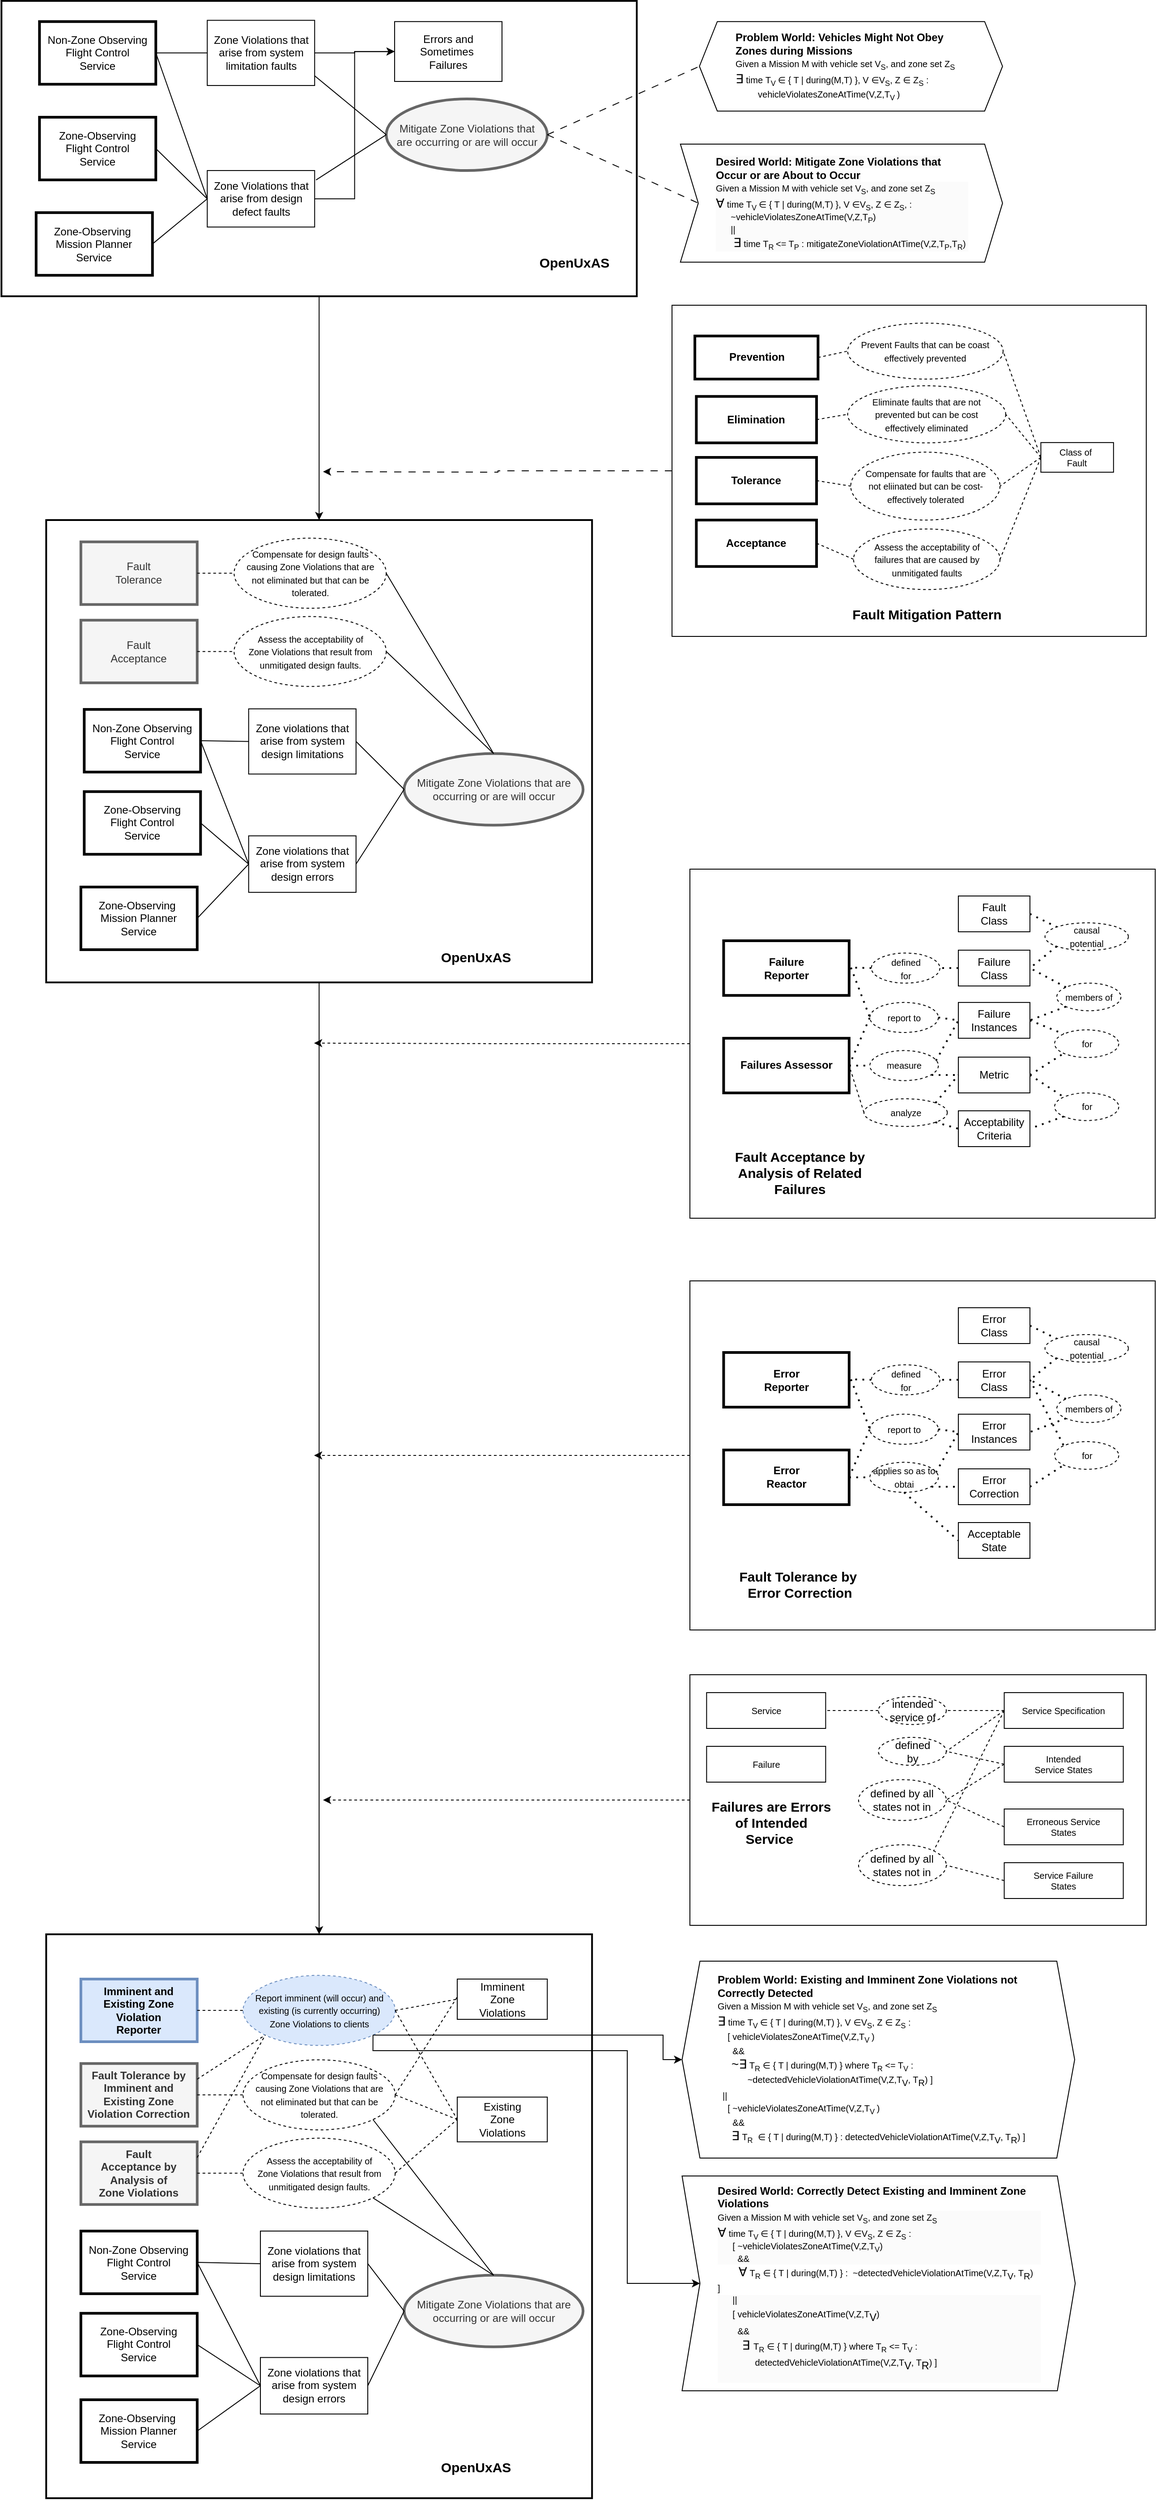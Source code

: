 <mxfile version="24.7.5">
  <diagram name="Page-1" id="_8YFIx_fjeuPzrzyiFHu">
    <mxGraphModel dx="7100" dy="3580" grid="1" gridSize="10" guides="1" tooltips="1" connect="1" arrows="1" fold="1" page="1" pageScale="1" pageWidth="1600" pageHeight="1200" math="0" shadow="0">
      <root>
        <mxCell id="0" />
        <mxCell id="1" parent="0" />
        <mxCell id="pSqs5ZVabwOxN3kbwB8l-445" value="" style="group" vertex="1" connectable="0" parent="1">
          <mxGeometry x="-810" y="1000" width="520" height="390" as="geometry" />
        </mxCell>
        <mxCell id="pSqs5ZVabwOxN3kbwB8l-529" style="edgeStyle=orthogonalEdgeStyle;rounded=0;orthogonalLoop=1;jettySize=auto;html=1;exitX=0;exitY=0.5;exitDx=0;exitDy=0;dashed=1;" edge="1" parent="pSqs5ZVabwOxN3kbwB8l-445" source="pSqs5ZVabwOxN3kbwB8l-389">
          <mxGeometry relative="1" as="geometry">
            <mxPoint x="-420" y="194.364" as="targetPoint" />
          </mxGeometry>
        </mxCell>
        <mxCell id="pSqs5ZVabwOxN3kbwB8l-389" value="" style="rounded=0;whiteSpace=wrap;html=1;" vertex="1" parent="pSqs5ZVabwOxN3kbwB8l-445">
          <mxGeometry width="520" height="390" as="geometry" />
        </mxCell>
        <mxCell id="pSqs5ZVabwOxN3kbwB8l-390" value="&lt;b&gt;Failure&lt;/b&gt;&lt;div&gt;&lt;b&gt;Reporter&lt;/b&gt;&lt;/div&gt;" style="rounded=0;whiteSpace=wrap;html=1;strokeColor=default;align=center;verticalAlign=middle;spacingLeft=10;spacingRight=10;spacingTop=10;spacingBottom=10;fontFamily=Helvetica;fontSize=12;fontColor=default;fillColor=default;strokeWidth=3;" vertex="1" parent="pSqs5ZVabwOxN3kbwB8l-445">
          <mxGeometry x="37.7" y="80.002" width="140.24" height="61.075" as="geometry" />
        </mxCell>
        <mxCell id="pSqs5ZVabwOxN3kbwB8l-391" value="&lt;b&gt;Failures Assessor&lt;/b&gt;" style="rounded=0;whiteSpace=wrap;html=1;strokeColor=default;align=center;verticalAlign=middle;spacingLeft=10;spacingRight=10;spacingTop=10;spacingBottom=10;fontFamily=Helvetica;fontSize=12;fontColor=default;fillColor=default;strokeWidth=3;" vertex="1" parent="pSqs5ZVabwOxN3kbwB8l-445">
          <mxGeometry x="37.7" y="188.927" width="140.24" height="61.075" as="geometry" />
        </mxCell>
        <mxCell id="pSqs5ZVabwOxN3kbwB8l-392" value="&lt;div&gt;&lt;span style=&quot;font-size: 15px;&quot;&gt;&lt;b&gt;Fault Acceptance by Analysis of Related&lt;/b&gt;&lt;/span&gt;&lt;/div&gt;&lt;div&gt;&lt;span style=&quot;font-size: 15px;&quot;&gt;&lt;b&gt;Failures&lt;/b&gt;&lt;/span&gt;&lt;/div&gt;" style="text;html=1;align=center;verticalAlign=middle;whiteSpace=wrap;rounded=0;" vertex="1" parent="pSqs5ZVabwOxN3kbwB8l-445">
          <mxGeometry x="37.7" y="320" width="170" height="38.08" as="geometry" />
        </mxCell>
        <mxCell id="pSqs5ZVabwOxN3kbwB8l-393" value="&lt;div&gt;&lt;font style=&quot;font-size: 10px;&quot;&gt;analyze&lt;/font&gt;&lt;/div&gt;" style="ellipse;whiteSpace=wrap;html=1;dashed=1;" vertex="1" parent="pSqs5ZVabwOxN3kbwB8l-445">
          <mxGeometry x="194.5" y="256.55" width="93.17" height="30.89" as="geometry" />
        </mxCell>
        <mxCell id="pSqs5ZVabwOxN3kbwB8l-395" style="rounded=0;orthogonalLoop=1;jettySize=auto;html=1;exitX=0;exitY=0.5;exitDx=0;exitDy=0;entryX=1.011;entryY=0.578;entryDx=0;entryDy=0;dashed=1;endArrow=none;endFill=0;entryPerimeter=0;" edge="1" parent="pSqs5ZVabwOxN3kbwB8l-445" source="pSqs5ZVabwOxN3kbwB8l-393" target="pSqs5ZVabwOxN3kbwB8l-391">
          <mxGeometry relative="1" as="geometry">
            <mxPoint x="-70" y="270.498" as="sourcePoint" />
            <mxPoint x="-40" y="298.421" as="targetPoint" />
          </mxGeometry>
        </mxCell>
        <mxCell id="pSqs5ZVabwOxN3kbwB8l-396" value="&lt;font style=&quot;font-size: 10px;&quot;&gt;report to&lt;/font&gt;" style="ellipse;whiteSpace=wrap;html=1;dashed=1;" vertex="1" parent="pSqs5ZVabwOxN3kbwB8l-445">
          <mxGeometry x="201.08" y="148.93" width="76.59" height="33.57" as="geometry" />
        </mxCell>
        <mxCell id="pSqs5ZVabwOxN3kbwB8l-399" value="" style="endArrow=none;dashed=1;html=1;dashPattern=1 3;strokeWidth=2;rounded=0;entryX=1;entryY=0.5;entryDx=0;entryDy=0;exitX=0;exitY=1;exitDx=0;exitDy=0;" edge="1" parent="pSqs5ZVabwOxN3kbwB8l-445" source="pSqs5ZVabwOxN3kbwB8l-421" target="pSqs5ZVabwOxN3kbwB8l-414">
          <mxGeometry width="50" height="50" relative="1" as="geometry">
            <mxPoint x="276.83" y="310" as="sourcePoint" />
            <mxPoint x="340" y="205.535" as="targetPoint" />
          </mxGeometry>
        </mxCell>
        <mxCell id="pSqs5ZVabwOxN3kbwB8l-400" value="" style="endArrow=none;dashed=1;html=1;dashPattern=1 3;strokeWidth=2;rounded=0;entryX=0;entryY=0.5;entryDx=0;entryDy=0;" edge="1" parent="pSqs5ZVabwOxN3kbwB8l-445" target="pSqs5ZVabwOxN3kbwB8l-396">
          <mxGeometry width="50" height="50" relative="1" as="geometry">
            <mxPoint x="180" y="110" as="sourcePoint" />
            <mxPoint x="326.83" y="260" as="targetPoint" />
          </mxGeometry>
        </mxCell>
        <mxCell id="pSqs5ZVabwOxN3kbwB8l-414" value="Failure&lt;div&gt;Class&lt;/div&gt;" style="rounded=0;whiteSpace=wrap;html=1;strokeWidth=1;spacingLeft=10;spacingRight=10;spacingBottom=10;spacingTop=10;spacing=10;" vertex="1" parent="pSqs5ZVabwOxN3kbwB8l-445">
          <mxGeometry x="300" y="90.54" width="80" height="40" as="geometry" />
        </mxCell>
        <mxCell id="pSqs5ZVabwOxN3kbwB8l-415" value="Fault&lt;div&gt;Class&lt;/div&gt;" style="rounded=0;whiteSpace=wrap;html=1;strokeWidth=1;spacingLeft=10;spacingRight=10;spacingBottom=10;spacingTop=10;spacing=10;" vertex="1" parent="pSqs5ZVabwOxN3kbwB8l-445">
          <mxGeometry x="300" y="30" width="80" height="40" as="geometry" />
        </mxCell>
        <mxCell id="pSqs5ZVabwOxN3kbwB8l-416" value="Acceptability&lt;div&gt;Criteria&lt;/div&gt;" style="rounded=0;whiteSpace=wrap;html=1;strokeWidth=1;spacingLeft=10;spacingRight=10;spacingBottom=10;spacingTop=10;spacing=10;" vertex="1" parent="pSqs5ZVabwOxN3kbwB8l-445">
          <mxGeometry x="300.0" y="270" width="80" height="40" as="geometry" />
        </mxCell>
        <mxCell id="pSqs5ZVabwOxN3kbwB8l-419" value="" style="endArrow=none;dashed=1;html=1;dashPattern=1 3;strokeWidth=2;rounded=0;entryX=0;entryY=0;entryDx=0;entryDy=0;exitX=1;exitY=0.5;exitDx=0;exitDy=0;" edge="1" parent="pSqs5ZVabwOxN3kbwB8l-445" source="pSqs5ZVabwOxN3kbwB8l-415" target="pSqs5ZVabwOxN3kbwB8l-421">
          <mxGeometry width="50" height="50" relative="1" as="geometry">
            <mxPoint x="220" y="168" as="sourcePoint" />
            <mxPoint x="188" y="121" as="targetPoint" />
          </mxGeometry>
        </mxCell>
        <mxCell id="pSqs5ZVabwOxN3kbwB8l-420" value="" style="endArrow=none;dashed=1;html=1;dashPattern=1 3;strokeWidth=2;rounded=0;exitX=0;exitY=0.5;exitDx=0;exitDy=0;" edge="1" parent="pSqs5ZVabwOxN3kbwB8l-445" source="pSqs5ZVabwOxN3kbwB8l-424">
          <mxGeometry width="50" height="50" relative="1" as="geometry">
            <mxPoint x="220" y="168" as="sourcePoint" />
            <mxPoint x="180" y="110" as="targetPoint" />
          </mxGeometry>
        </mxCell>
        <mxCell id="pSqs5ZVabwOxN3kbwB8l-421" value="&lt;span style=&quot;font-size: 10px;&quot;&gt;causal&lt;/span&gt;&lt;div&gt;&lt;span style=&quot;font-size: 10px;&quot;&gt;potential&lt;/span&gt;&lt;/div&gt;" style="ellipse;whiteSpace=wrap;html=1;dashed=1;" vertex="1" parent="pSqs5ZVabwOxN3kbwB8l-445">
          <mxGeometry x="396.83" y="60" width="93.17" height="30.89" as="geometry" />
        </mxCell>
        <mxCell id="pSqs5ZVabwOxN3kbwB8l-422" value="Failure&lt;div&gt;Instances&lt;/div&gt;" style="rounded=0;whiteSpace=wrap;html=1;strokeWidth=1;spacingLeft=10;spacingRight=10;spacingBottom=10;spacingTop=10;spacing=10;" vertex="1" parent="pSqs5ZVabwOxN3kbwB8l-445">
          <mxGeometry x="300" y="148.93" width="80" height="40" as="geometry" />
        </mxCell>
        <mxCell id="pSqs5ZVabwOxN3kbwB8l-423" value="&lt;font style=&quot;font-size: 10px;&quot;&gt;measure&lt;/font&gt;" style="ellipse;whiteSpace=wrap;html=1;dashed=1;" vertex="1" parent="pSqs5ZVabwOxN3kbwB8l-445">
          <mxGeometry x="201.08" y="202.68" width="76.59" height="33.57" as="geometry" />
        </mxCell>
        <mxCell id="pSqs5ZVabwOxN3kbwB8l-424" value="&lt;font style=&quot;font-size: 10px;&quot;&gt;defined&lt;/font&gt;&lt;div&gt;&lt;font style=&quot;font-size: 10px;&quot;&gt;for&lt;/font&gt;&lt;/div&gt;" style="ellipse;whiteSpace=wrap;html=1;dashed=1;" vertex="1" parent="pSqs5ZVabwOxN3kbwB8l-445">
          <mxGeometry x="202.79" y="93.76" width="76.59" height="33.57" as="geometry" />
        </mxCell>
        <mxCell id="pSqs5ZVabwOxN3kbwB8l-425" value="" style="endArrow=none;dashed=1;html=1;dashPattern=1 3;strokeWidth=2;rounded=0;exitX=0;exitY=0.5;exitDx=0;exitDy=0;entryX=1;entryY=0.5;entryDx=0;entryDy=0;" edge="1" parent="pSqs5ZVabwOxN3kbwB8l-445" source="pSqs5ZVabwOxN3kbwB8l-414" target="pSqs5ZVabwOxN3kbwB8l-424">
          <mxGeometry width="50" height="50" relative="1" as="geometry">
            <mxPoint x="213" y="121" as="sourcePoint" />
            <mxPoint x="190" y="120" as="targetPoint" />
          </mxGeometry>
        </mxCell>
        <mxCell id="pSqs5ZVabwOxN3kbwB8l-426" value="&lt;span style=&quot;font-size: 10px;&quot;&gt;members of&lt;/span&gt;" style="ellipse;whiteSpace=wrap;html=1;dashed=1;" vertex="1" parent="pSqs5ZVabwOxN3kbwB8l-445">
          <mxGeometry x="410" y="127.33" width="71.71" height="30.89" as="geometry" />
        </mxCell>
        <mxCell id="pSqs5ZVabwOxN3kbwB8l-427" value="" style="endArrow=none;dashed=1;html=1;dashPattern=1 3;strokeWidth=2;rounded=0;entryX=1;entryY=0.5;entryDx=0;entryDy=0;exitX=0;exitY=0;exitDx=0;exitDy=0;" edge="1" parent="pSqs5ZVabwOxN3kbwB8l-445" source="pSqs5ZVabwOxN3kbwB8l-426" target="pSqs5ZVabwOxN3kbwB8l-414">
          <mxGeometry width="50" height="50" relative="1" as="geometry">
            <mxPoint x="420" y="96" as="sourcePoint" />
            <mxPoint x="390" y="121" as="targetPoint" />
          </mxGeometry>
        </mxCell>
        <mxCell id="pSqs5ZVabwOxN3kbwB8l-429" value="" style="endArrow=none;dashed=1;html=1;dashPattern=1 3;strokeWidth=2;rounded=0;entryX=0;entryY=0.5;entryDx=0;entryDy=0;exitX=1;exitY=0.5;exitDx=0;exitDy=0;" edge="1" parent="pSqs5ZVabwOxN3kbwB8l-445" source="pSqs5ZVabwOxN3kbwB8l-396" target="pSqs5ZVabwOxN3kbwB8l-422">
          <mxGeometry width="50" height="50" relative="1" as="geometry">
            <mxPoint x="190" y="120" as="sourcePoint" />
            <mxPoint x="211" y="197" as="targetPoint" />
          </mxGeometry>
        </mxCell>
        <mxCell id="pSqs5ZVabwOxN3kbwB8l-430" value="" style="endArrow=none;dashed=1;html=1;dashPattern=1 3;strokeWidth=2;rounded=0;entryX=0;entryY=0.5;entryDx=0;entryDy=0;exitX=1;exitY=0.5;exitDx=0;exitDy=0;" edge="1" parent="pSqs5ZVabwOxN3kbwB8l-445" source="pSqs5ZVabwOxN3kbwB8l-391" target="pSqs5ZVabwOxN3kbwB8l-396">
          <mxGeometry width="50" height="50" relative="1" as="geometry">
            <mxPoint x="190" y="120" as="sourcePoint" />
            <mxPoint x="211" y="176" as="targetPoint" />
          </mxGeometry>
        </mxCell>
        <mxCell id="pSqs5ZVabwOxN3kbwB8l-431" value="" style="endArrow=none;dashed=1;html=1;dashPattern=1 3;strokeWidth=2;rounded=0;entryX=0;entryY=0.5;entryDx=0;entryDy=0;exitX=0;exitY=0.5;exitDx=0;exitDy=0;" edge="1" parent="pSqs5ZVabwOxN3kbwB8l-445" source="pSqs5ZVabwOxN3kbwB8l-422" target="pSqs5ZVabwOxN3kbwB8l-422">
          <mxGeometry width="50" height="50" relative="1" as="geometry">
            <mxPoint x="430" y="142" as="sourcePoint" />
            <mxPoint x="390" y="121" as="targetPoint" />
          </mxGeometry>
        </mxCell>
        <mxCell id="pSqs5ZVabwOxN3kbwB8l-432" value="Metric" style="rounded=0;whiteSpace=wrap;html=1;strokeWidth=1;spacingLeft=10;spacingRight=10;spacingBottom=10;spacingTop=10;spacing=10;" vertex="1" parent="pSqs5ZVabwOxN3kbwB8l-445">
          <mxGeometry x="300.0" y="210" width="80" height="40" as="geometry" />
        </mxCell>
        <mxCell id="pSqs5ZVabwOxN3kbwB8l-433" value="" style="endArrow=none;dashed=1;html=1;dashPattern=1 3;strokeWidth=2;rounded=0;" edge="1" parent="pSqs5ZVabwOxN3kbwB8l-445">
          <mxGeometry width="50" height="50" relative="1" as="geometry">
            <mxPoint x="270" y="230" as="sourcePoint" />
            <mxPoint x="300" y="230" as="targetPoint" />
          </mxGeometry>
        </mxCell>
        <mxCell id="pSqs5ZVabwOxN3kbwB8l-434" value="" style="endArrow=none;dashed=1;html=1;dashPattern=1 3;strokeWidth=2;rounded=0;exitX=0.965;exitY=0.337;exitDx=0;exitDy=0;exitPerimeter=0;" edge="1" parent="pSqs5ZVabwOxN3kbwB8l-445" source="pSqs5ZVabwOxN3kbwB8l-423">
          <mxGeometry width="50" height="50" relative="1" as="geometry">
            <mxPoint x="429" y="225" as="sourcePoint" />
            <mxPoint x="300" y="169" as="targetPoint" />
          </mxGeometry>
        </mxCell>
        <mxCell id="pSqs5ZVabwOxN3kbwB8l-435" value="" style="endArrow=none;dashed=1;html=1;dashPattern=1 3;strokeWidth=2;rounded=0;entryX=1;entryY=0.5;entryDx=0;entryDy=0;exitX=0;exitY=1;exitDx=0;exitDy=0;" edge="1" parent="pSqs5ZVabwOxN3kbwB8l-445" source="pSqs5ZVabwOxN3kbwB8l-441" target="pSqs5ZVabwOxN3kbwB8l-416">
          <mxGeometry width="50" height="50" relative="1" as="geometry">
            <mxPoint x="429" y="225" as="sourcePoint" />
            <mxPoint x="390" y="240" as="targetPoint" />
          </mxGeometry>
        </mxCell>
        <mxCell id="pSqs5ZVabwOxN3kbwB8l-436" value="" style="endArrow=none;dashed=1;html=1;dashPattern=1 3;strokeWidth=2;rounded=0;exitX=1;exitY=0.5;exitDx=0;exitDy=0;entryX=0;entryY=0.5;entryDx=0;entryDy=0;" edge="1" parent="pSqs5ZVabwOxN3kbwB8l-445" source="pSqs5ZVabwOxN3kbwB8l-391" target="pSqs5ZVabwOxN3kbwB8l-423">
          <mxGeometry width="50" height="50" relative="1" as="geometry">
            <mxPoint x="222" y="218" as="sourcePoint" />
            <mxPoint x="310" y="179" as="targetPoint" />
          </mxGeometry>
        </mxCell>
        <mxCell id="pSqs5ZVabwOxN3kbwB8l-438" value="" style="endArrow=none;dashed=1;html=1;dashPattern=1 3;strokeWidth=2;rounded=0;exitX=1;exitY=0;exitDx=0;exitDy=0;entryX=0;entryY=0.5;entryDx=0;entryDy=0;" edge="1" parent="pSqs5ZVabwOxN3kbwB8l-445" source="pSqs5ZVabwOxN3kbwB8l-393" target="pSqs5ZVabwOxN3kbwB8l-432">
          <mxGeometry width="50" height="50" relative="1" as="geometry">
            <mxPoint x="280" y="240" as="sourcePoint" />
            <mxPoint x="310" y="240" as="targetPoint" />
          </mxGeometry>
        </mxCell>
        <mxCell id="pSqs5ZVabwOxN3kbwB8l-439" value="" style="endArrow=none;dashed=1;html=1;dashPattern=1 3;strokeWidth=2;rounded=0;exitX=1;exitY=1;exitDx=0;exitDy=0;entryX=0;entryY=0.5;entryDx=0;entryDy=0;" edge="1" parent="pSqs5ZVabwOxN3kbwB8l-445" source="pSqs5ZVabwOxN3kbwB8l-393" target="pSqs5ZVabwOxN3kbwB8l-416">
          <mxGeometry width="50" height="50" relative="1" as="geometry">
            <mxPoint x="285" y="271" as="sourcePoint" />
            <mxPoint x="310" y="240" as="targetPoint" />
          </mxGeometry>
        </mxCell>
        <mxCell id="pSqs5ZVabwOxN3kbwB8l-440" value="&lt;span style=&quot;font-size: 10px;&quot;&gt;for&lt;/span&gt;" style="ellipse;whiteSpace=wrap;html=1;dashed=1;" vertex="1" parent="pSqs5ZVabwOxN3kbwB8l-445">
          <mxGeometry x="407.56" y="179.56" width="71.71" height="30.89" as="geometry" />
        </mxCell>
        <mxCell id="pSqs5ZVabwOxN3kbwB8l-441" value="&lt;span style=&quot;font-size: 10px;&quot;&gt;for&lt;/span&gt;" style="ellipse;whiteSpace=wrap;html=1;dashed=1;" vertex="1" parent="pSqs5ZVabwOxN3kbwB8l-445">
          <mxGeometry x="407.56" y="250" width="71.71" height="30.89" as="geometry" />
        </mxCell>
        <mxCell id="pSqs5ZVabwOxN3kbwB8l-442" value="" style="endArrow=none;dashed=1;html=1;dashPattern=1 3;strokeWidth=2;rounded=0;exitX=1;exitY=0.5;exitDx=0;exitDy=0;entryX=0;entryY=0;entryDx=0;entryDy=0;" edge="1" parent="pSqs5ZVabwOxN3kbwB8l-445" source="pSqs5ZVabwOxN3kbwB8l-422" target="pSqs5ZVabwOxN3kbwB8l-440">
          <mxGeometry width="50" height="50" relative="1" as="geometry">
            <mxPoint x="285" y="224" as="sourcePoint" />
            <mxPoint x="310" y="179" as="targetPoint" />
          </mxGeometry>
        </mxCell>
        <mxCell id="pSqs5ZVabwOxN3kbwB8l-443" value="" style="endArrow=none;dashed=1;html=1;dashPattern=1 3;strokeWidth=2;rounded=0;exitX=1;exitY=0.5;exitDx=0;exitDy=0;entryX=0;entryY=1;entryDx=0;entryDy=0;" edge="1" parent="pSqs5ZVabwOxN3kbwB8l-445" source="pSqs5ZVabwOxN3kbwB8l-432" target="pSqs5ZVabwOxN3kbwB8l-440">
          <mxGeometry width="50" height="50" relative="1" as="geometry">
            <mxPoint x="390" y="179" as="sourcePoint" />
            <mxPoint x="427" y="194" as="targetPoint" />
          </mxGeometry>
        </mxCell>
        <mxCell id="pSqs5ZVabwOxN3kbwB8l-444" value="" style="endArrow=none;dashed=1;html=1;dashPattern=1 3;strokeWidth=2;rounded=0;exitX=1;exitY=0.5;exitDx=0;exitDy=0;entryX=0;entryY=0;entryDx=0;entryDy=0;" edge="1" parent="pSqs5ZVabwOxN3kbwB8l-445" source="pSqs5ZVabwOxN3kbwB8l-432" target="pSqs5ZVabwOxN3kbwB8l-441">
          <mxGeometry width="50" height="50" relative="1" as="geometry">
            <mxPoint x="390" y="240" as="sourcePoint" />
            <mxPoint x="427" y="216" as="targetPoint" />
          </mxGeometry>
        </mxCell>
        <mxCell id="pSqs5ZVabwOxN3kbwB8l-447" value="" style="endArrow=none;dashed=1;html=1;dashPattern=1 3;strokeWidth=2;rounded=0;entryX=1;entryY=0.5;entryDx=0;entryDy=0;exitX=0;exitY=1;exitDx=0;exitDy=0;" edge="1" parent="pSqs5ZVabwOxN3kbwB8l-445" source="pSqs5ZVabwOxN3kbwB8l-426" target="pSqs5ZVabwOxN3kbwB8l-422">
          <mxGeometry width="50" height="50" relative="1" as="geometry">
            <mxPoint x="430" y="142" as="sourcePoint" />
            <mxPoint x="390" y="121" as="targetPoint" />
          </mxGeometry>
        </mxCell>
        <mxCell id="pSqs5ZVabwOxN3kbwB8l-22" value="" style="group" vertex="1" connectable="0" parent="1">
          <mxGeometry x="-830" y="370" width="530" height="370" as="geometry" />
        </mxCell>
        <mxCell id="pSqs5ZVabwOxN3kbwB8l-528" style="edgeStyle=orthogonalEdgeStyle;rounded=0;orthogonalLoop=1;jettySize=auto;html=1;exitX=0;exitY=0.5;exitDx=0;exitDy=0;dashed=1;dashPattern=8 8;" edge="1" parent="pSqs5ZVabwOxN3kbwB8l-22" source="pSqs5ZVabwOxN3kbwB8l-23">
          <mxGeometry relative="1" as="geometry">
            <mxPoint x="-390" y="186" as="targetPoint" />
          </mxGeometry>
        </mxCell>
        <mxCell id="pSqs5ZVabwOxN3kbwB8l-23" value="" style="rounded=0;whiteSpace=wrap;html=1;" vertex="1" parent="pSqs5ZVabwOxN3kbwB8l-22">
          <mxGeometry width="530" height="370" as="geometry" />
        </mxCell>
        <mxCell id="pSqs5ZVabwOxN3kbwB8l-24" value="&lt;b&gt;Prevention&lt;/b&gt;" style="rounded=0;whiteSpace=wrap;html=1;strokeColor=default;align=center;verticalAlign=middle;spacingLeft=10;spacingRight=10;spacingTop=10;spacingBottom=10;fontFamily=Helvetica;fontSize=12;fontColor=default;fillColor=default;strokeWidth=3;" vertex="1" parent="pSqs5ZVabwOxN3kbwB8l-22">
          <mxGeometry x="25.538" y="34.37" width="137.643" height="48.12" as="geometry" />
        </mxCell>
        <mxCell id="pSqs5ZVabwOxN3kbwB8l-25" value="&lt;b&gt;Elimination&lt;/b&gt;" style="rounded=0;whiteSpace=wrap;html=1;strokeColor=default;align=center;verticalAlign=middle;spacingLeft=10;spacingRight=10;spacingTop=10;spacingBottom=10;fontFamily=Helvetica;fontSize=12;fontColor=default;fillColor=default;strokeWidth=3;" vertex="1" parent="pSqs5ZVabwOxN3kbwB8l-22">
          <mxGeometry x="27.187" y="101.88" width="134.345" height="51.88" as="geometry" />
        </mxCell>
        <mxCell id="pSqs5ZVabwOxN3kbwB8l-26" value="&lt;div style=&quot;font-size: 10px;&quot;&gt;Class of&amp;nbsp;&lt;/div&gt;&lt;div style=&quot;font-size: 10px;&quot;&gt;Fault&lt;/div&gt;" style="rounded=0;whiteSpace=wrap;html=1;strokeWidth=1;spacingLeft=10;spacingRight=10;spacingBottom=10;spacingTop=10;spacing=10;" vertex="1" parent="pSqs5ZVabwOxN3kbwB8l-22">
          <mxGeometry x="412.222" y="153.43" width="81.188" height="33.14" as="geometry" />
        </mxCell>
        <mxCell id="pSqs5ZVabwOxN3kbwB8l-27" value="&lt;span style=&quot;font-size: 10px;&quot;&gt;Prevent Faults that can be coast effectively prevented&lt;/span&gt;" style="ellipse;whiteSpace=wrap;html=1;dashed=1;spacing=12;" vertex="1" parent="pSqs5ZVabwOxN3kbwB8l-22">
          <mxGeometry x="196.3" y="20" width="173.7" height="62.49" as="geometry" />
        </mxCell>
        <mxCell id="pSqs5ZVabwOxN3kbwB8l-28" value="&lt;b&gt;&lt;font style=&quot;font-size: 15px;&quot;&gt;Fault Mitigation Pattern&lt;/font&gt;&lt;/b&gt;" style="text;html=1;align=center;verticalAlign=middle;whiteSpace=wrap;rounded=0;" vertex="1" parent="pSqs5ZVabwOxN3kbwB8l-22">
          <mxGeometry x="150.698" y="330" width="267.856" height="30" as="geometry" />
        </mxCell>
        <mxCell id="pSqs5ZVabwOxN3kbwB8l-29" value="" style="endArrow=none;html=1;rounded=0;entryX=0;entryY=0.5;entryDx=0;entryDy=0;exitX=1;exitY=0.5;exitDx=0;exitDy=0;dashed=1;" edge="1" parent="pSqs5ZVabwOxN3kbwB8l-22" source="pSqs5ZVabwOxN3kbwB8l-24" target="pSqs5ZVabwOxN3kbwB8l-27">
          <mxGeometry width="50" height="50" relative="1" as="geometry">
            <mxPoint x="98.148" y="92.49" as="sourcePoint" />
            <mxPoint x="147.222" y="42.49" as="targetPoint" />
          </mxGeometry>
        </mxCell>
        <mxCell id="pSqs5ZVabwOxN3kbwB8l-30" value="" style="endArrow=none;html=1;rounded=0;exitX=0;exitY=0.5;exitDx=0;exitDy=0;dashed=1;entryX=1;entryY=0.5;entryDx=0;entryDy=0;" edge="1" parent="pSqs5ZVabwOxN3kbwB8l-22" source="pSqs5ZVabwOxN3kbwB8l-26" target="pSqs5ZVabwOxN3kbwB8l-27">
          <mxGeometry width="50" height="50" relative="1" as="geometry">
            <mxPoint x="147.222" y="32.49" as="sourcePoint" />
            <mxPoint x="203.167" y="19.49" as="targetPoint" />
          </mxGeometry>
        </mxCell>
        <mxCell id="pSqs5ZVabwOxN3kbwB8l-31" value="&lt;b&gt;Tolerance&lt;/b&gt;" style="rounded=0;whiteSpace=wrap;html=1;strokeColor=default;align=center;verticalAlign=middle;spacingLeft=10;spacingRight=10;spacingTop=10;spacingBottom=10;fontFamily=Helvetica;fontSize=12;fontColor=default;fillColor=default;strokeWidth=3;" vertex="1" parent="pSqs5ZVabwOxN3kbwB8l-22">
          <mxGeometry x="27.187" y="170.0" width="134.345" height="51.88" as="geometry" />
        </mxCell>
        <mxCell id="pSqs5ZVabwOxN3kbwB8l-32" value="&lt;b&gt;Acceptance&lt;/b&gt;" style="rounded=0;whiteSpace=wrap;html=1;strokeColor=default;align=center;verticalAlign=middle;spacingLeft=10;spacingRight=10;spacingTop=10;spacingBottom=10;fontFamily=Helvetica;fontSize=12;fontColor=default;fillColor=default;strokeWidth=3;" vertex="1" parent="pSqs5ZVabwOxN3kbwB8l-22">
          <mxGeometry x="27.187" y="240.0" width="134.345" height="51.88" as="geometry" />
        </mxCell>
        <mxCell id="pSqs5ZVabwOxN3kbwB8l-33" value="&lt;span style=&quot;font-size: 10px;&quot;&gt;Eliminate faults that are not prevented but can be cost effectively eliminated&lt;/span&gt;" style="ellipse;whiteSpace=wrap;html=1;dashed=1;spacing=12;" vertex="1" parent="pSqs5ZVabwOxN3kbwB8l-22">
          <mxGeometry x="196.296" y="90" width="176.667" height="63.76" as="geometry" />
        </mxCell>
        <mxCell id="pSqs5ZVabwOxN3kbwB8l-34" value="&lt;span style=&quot;font-size: 10px;&quot;&gt;Compensate for faults that are not eliinated but can be cost-effectively tolerated&lt;/span&gt;" style="ellipse;whiteSpace=wrap;html=1;dashed=1;spacing=12;" vertex="1" parent="pSqs5ZVabwOxN3kbwB8l-22">
          <mxGeometry x="199.726" y="164.15" width="166.852" height="75.85" as="geometry" />
        </mxCell>
        <mxCell id="pSqs5ZVabwOxN3kbwB8l-35" value="&lt;div&gt;&lt;span style=&quot;font-size: 10px;&quot;&gt;Assess the acceptability of failures that are caused by unmitigated faults&lt;br&gt;&lt;/span&gt;&lt;/div&gt;" style="ellipse;whiteSpace=wrap;html=1;dashed=1;spacing=12;" vertex="1" parent="pSqs5ZVabwOxN3kbwB8l-22">
          <mxGeometry x="202.88" y="250" width="163.7" height="67.66" as="geometry" />
        </mxCell>
        <mxCell id="pSqs5ZVabwOxN3kbwB8l-36" value="" style="endArrow=none;html=1;rounded=0;entryX=0;entryY=0.5;entryDx=0;entryDy=0;exitX=1;exitY=0.5;exitDx=0;exitDy=0;dashed=1;" edge="1" parent="pSqs5ZVabwOxN3kbwB8l-22" source="pSqs5ZVabwOxN3kbwB8l-25" target="pSqs5ZVabwOxN3kbwB8l-33">
          <mxGeometry width="50" height="50" relative="1" as="geometry">
            <mxPoint x="172.741" y="68" as="sourcePoint" />
            <mxPoint x="206.111" y="68" as="targetPoint" />
          </mxGeometry>
        </mxCell>
        <mxCell id="pSqs5ZVabwOxN3kbwB8l-37" value="" style="endArrow=none;html=1;rounded=0;entryX=0;entryY=0.5;entryDx=0;entryDy=0;exitX=1;exitY=0.5;exitDx=0;exitDy=0;dashed=1;" edge="1" parent="pSqs5ZVabwOxN3kbwB8l-22" source="pSqs5ZVabwOxN3kbwB8l-31" target="pSqs5ZVabwOxN3kbwB8l-34">
          <mxGeometry width="50" height="50" relative="1" as="geometry">
            <mxPoint x="171.759" y="138" as="sourcePoint" />
            <mxPoint x="206.111" y="138" as="targetPoint" />
          </mxGeometry>
        </mxCell>
        <mxCell id="pSqs5ZVabwOxN3kbwB8l-38" value="" style="endArrow=none;html=1;rounded=0;entryX=0;entryY=0.5;entryDx=0;entryDy=0;exitX=1;exitY=0.5;exitDx=0;exitDy=0;dashed=1;" edge="1" parent="pSqs5ZVabwOxN3kbwB8l-22" source="pSqs5ZVabwOxN3kbwB8l-32" target="pSqs5ZVabwOxN3kbwB8l-35">
          <mxGeometry width="50" height="50" relative="1" as="geometry">
            <mxPoint x="171.759" y="206" as="sourcePoint" />
            <mxPoint x="206.111" y="206" as="targetPoint" />
          </mxGeometry>
        </mxCell>
        <mxCell id="pSqs5ZVabwOxN3kbwB8l-39" value="" style="endArrow=none;html=1;rounded=0;exitX=0;exitY=0.5;exitDx=0;exitDy=0;dashed=1;entryX=1;entryY=0.5;entryDx=0;entryDy=0;" edge="1" parent="pSqs5ZVabwOxN3kbwB8l-22" source="pSqs5ZVabwOxN3kbwB8l-26" target="pSqs5ZVabwOxN3kbwB8l-35">
          <mxGeometry width="50" height="50" relative="1" as="geometry">
            <mxPoint x="333.704" y="150" as="sourcePoint" />
            <mxPoint x="282.667" y="68" as="targetPoint" />
          </mxGeometry>
        </mxCell>
        <mxCell id="pSqs5ZVabwOxN3kbwB8l-40" value="" style="endArrow=none;html=1;rounded=0;exitX=0;exitY=0.5;exitDx=0;exitDy=0;dashed=1;entryX=1;entryY=0.5;entryDx=0;entryDy=0;" edge="1" parent="pSqs5ZVabwOxN3kbwB8l-22" source="pSqs5ZVabwOxN3kbwB8l-26" target="pSqs5ZVabwOxN3kbwB8l-34">
          <mxGeometry width="50" height="50" relative="1" as="geometry">
            <mxPoint x="333.704" y="150" as="sourcePoint" />
            <mxPoint x="303.278" y="259" as="targetPoint" />
          </mxGeometry>
        </mxCell>
        <mxCell id="pSqs5ZVabwOxN3kbwB8l-41" value="" style="endArrow=none;html=1;rounded=0;dashed=1;entryX=1;entryY=0.5;entryDx=0;entryDy=0;exitX=0;exitY=0.5;exitDx=0;exitDy=0;" edge="1" parent="pSqs5ZVabwOxN3kbwB8l-22" source="pSqs5ZVabwOxN3kbwB8l-26" target="pSqs5ZVabwOxN3kbwB8l-33">
          <mxGeometry width="50" height="50" relative="1" as="geometry">
            <mxPoint x="323.889" y="140" as="sourcePoint" />
            <mxPoint x="282.667" y="206" as="targetPoint" />
          </mxGeometry>
        </mxCell>
        <mxCell id="pSqs5ZVabwOxN3kbwB8l-58" value="" style="group" vertex="1" connectable="0" parent="1">
          <mxGeometry x="-1529.37" y="550" width="610" height="616.55" as="geometry" />
        </mxCell>
        <mxCell id="pSqs5ZVabwOxN3kbwB8l-59" value="" style="rounded=0;whiteSpace=wrap;html=1;strokeColor=default;align=left;verticalAlign=middle;spacingLeft=10;spacingRight=10;spacingTop=10;spacingBottom=10;fontFamily=Helvetica;fontSize=12;fontColor=default;fillColor=default;strokeWidth=2;" vertex="1" parent="pSqs5ZVabwOxN3kbwB8l-58">
          <mxGeometry y="60" width="610" height="516.55" as="geometry" />
        </mxCell>
        <mxCell id="pSqs5ZVabwOxN3kbwB8l-60" value="Zone-Observing&amp;nbsp;&lt;div&gt;Mission&amp;nbsp;&lt;span style=&quot;background-color: initial;&quot;&gt;Planner&lt;/span&gt;&lt;div&gt;&lt;span style=&quot;background-color: initial;&quot;&gt;Service&lt;/span&gt;&lt;/div&gt;&lt;/div&gt;" style="rounded=0;whiteSpace=wrap;html=1;strokeWidth=3;" vertex="1" parent="pSqs5ZVabwOxN3kbwB8l-58">
          <mxGeometry x="38.75" y="469.99" width="130" height="70" as="geometry" />
        </mxCell>
        <mxCell id="pSqs5ZVabwOxN3kbwB8l-61" style="rounded=0;orthogonalLoop=1;jettySize=auto;html=1;exitX=0.5;exitY=1;exitDx=0;exitDy=0;fontFamily=Helvetica;fontSize=12;fontColor=default;entryX=0.3;entryY=-0.028;entryDx=0;entryDy=0;entryPerimeter=0;" edge="1" parent="pSqs5ZVabwOxN3kbwB8l-58" source="pSqs5ZVabwOxN3kbwB8l-62">
          <mxGeometry relative="1" as="geometry">
            <mxPoint x="102" y="424.49" as="targetPoint" />
          </mxGeometry>
        </mxCell>
        <mxCell id="pSqs5ZVabwOxN3kbwB8l-62" value="Zone-Observing Flight&amp;nbsp;&lt;span style=&quot;background-color: initial;&quot;&gt;Control&lt;/span&gt;&lt;div&gt;&lt;span style=&quot;background-color: initial;&quot;&gt;Service&lt;/span&gt;&lt;/div&gt;" style="rounded=0;whiteSpace=wrap;html=1;strokeWidth=3;" vertex="1" parent="pSqs5ZVabwOxN3kbwB8l-58">
          <mxGeometry x="42.5" y="363.4" width="130" height="70" as="geometry" />
        </mxCell>
        <mxCell id="pSqs5ZVabwOxN3kbwB8l-63" value="&lt;b&gt;&lt;font style=&quot;font-size: 15px;&quot;&gt;OpenUxAS&lt;/font&gt;&lt;/b&gt;" style="text;html=1;align=center;verticalAlign=middle;whiteSpace=wrap;rounded=0;" vertex="1" parent="pSqs5ZVabwOxN3kbwB8l-58">
          <mxGeometry x="450.69" y="533.43" width="60" height="30" as="geometry" />
        </mxCell>
        <mxCell id="pSqs5ZVabwOxN3kbwB8l-64" value="Fault Acceptance" style="rounded=0;whiteSpace=wrap;html=1;strokeWidth=3;fillColor=#f5f5f5;strokeColor=#666666;spacingLeft=10;spacingRight=10;spacingBottom=10;spacingTop=10;spacing=10;fontColor=#333333;" vertex="1" parent="pSqs5ZVabwOxN3kbwB8l-58">
          <mxGeometry x="38.75" y="171.86" width="130" height="70" as="geometry" />
        </mxCell>
        <mxCell id="pSqs5ZVabwOxN3kbwB8l-65" value="Fault&lt;div&gt;Tolerance&lt;/div&gt;" style="rounded=0;whiteSpace=wrap;html=1;strokeWidth=3;fillColor=#f5f5f5;strokeColor=#666666;spacingLeft=10;spacingRight=10;spacingBottom=10;spacingTop=10;spacing=10;fontColor=#333333;" vertex="1" parent="pSqs5ZVabwOxN3kbwB8l-58">
          <mxGeometry x="38.75" y="84.36" width="130" height="70" as="geometry" />
        </mxCell>
        <mxCell id="pSqs5ZVabwOxN3kbwB8l-66" value="Non-Zone Observing Flight&amp;nbsp;&lt;span style=&quot;background-color: initial;&quot;&gt;Control&lt;/span&gt;&lt;div&gt;&lt;span style=&quot;background-color: initial;&quot;&gt;Service&lt;/span&gt;&lt;/div&gt;" style="rounded=0;whiteSpace=wrap;html=1;strokeWidth=3;" vertex="1" parent="pSqs5ZVabwOxN3kbwB8l-58">
          <mxGeometry x="42.5" y="271.55" width="130" height="70" as="geometry" />
        </mxCell>
        <mxCell id="pSqs5ZVabwOxN3kbwB8l-67" style="rounded=0;orthogonalLoop=1;jettySize=auto;html=1;exitX=1;exitY=0.5;exitDx=0;exitDy=0;endArrow=none;endFill=0;entryX=0;entryY=0.5;entryDx=0;entryDy=0;" edge="1" parent="pSqs5ZVabwOxN3kbwB8l-58" source="pSqs5ZVabwOxN3kbwB8l-66" target="pSqs5ZVabwOxN3kbwB8l-69">
          <mxGeometry relative="1" as="geometry">
            <mxPoint x="183" y="221.55" as="sourcePoint" />
            <mxPoint x="225.0" y="305.61" as="targetPoint" />
          </mxGeometry>
        </mxCell>
        <mxCell id="pSqs5ZVabwOxN3kbwB8l-68" value="Zone violations that arise from system&lt;div&gt;design errors&lt;/div&gt;" style="rounded=0;whiteSpace=wrap;html=1;" vertex="1" parent="pSqs5ZVabwOxN3kbwB8l-58">
          <mxGeometry x="226.25" y="412.8" width="120" height="63.12" as="geometry" />
        </mxCell>
        <mxCell id="pSqs5ZVabwOxN3kbwB8l-69" value="Zone violations that arise from system design limitations" style="rounded=0;whiteSpace=wrap;html=1;" vertex="1" parent="pSqs5ZVabwOxN3kbwB8l-58">
          <mxGeometry x="226.25" y="270.93" width="120" height="72.82" as="geometry" />
        </mxCell>
        <mxCell id="pSqs5ZVabwOxN3kbwB8l-70" value="" style="endArrow=none;html=1;rounded=0;exitX=0;exitY=0.5;exitDx=0;exitDy=0;entryX=1;entryY=0.5;entryDx=0;entryDy=0;" edge="1" parent="pSqs5ZVabwOxN3kbwB8l-58" source="pSqs5ZVabwOxN3kbwB8l-68" target="pSqs5ZVabwOxN3kbwB8l-62">
          <mxGeometry width="50" height="50" relative="1" as="geometry">
            <mxPoint x="11" y="319.43" as="sourcePoint" />
            <mxPoint x="52" y="316.43" as="targetPoint" />
          </mxGeometry>
        </mxCell>
        <mxCell id="pSqs5ZVabwOxN3kbwB8l-71" value="" style="endArrow=none;html=1;rounded=0;exitX=0;exitY=0.5;exitDx=0;exitDy=0;entryX=1;entryY=0.5;entryDx=0;entryDy=0;" edge="1" parent="pSqs5ZVabwOxN3kbwB8l-58" source="pSqs5ZVabwOxN3kbwB8l-68" target="pSqs5ZVabwOxN3kbwB8l-60">
          <mxGeometry width="50" height="50" relative="1" as="geometry">
            <mxPoint x="11" y="476.43" as="sourcePoint" />
            <mxPoint x="49" y="420.43" as="targetPoint" />
          </mxGeometry>
        </mxCell>
        <mxCell id="pSqs5ZVabwOxN3kbwB8l-72" value="Mitigate Zone Violations that are occurring or are will occur" style="ellipse;whiteSpace=wrap;html=1;spacingLeft=10;spacingBottom=10;spacingRight=10;spacingTop=10;strokeWidth=3;fillColor=#f5f5f5;fontColor=#333333;strokeColor=#666666;" vertex="1" parent="pSqs5ZVabwOxN3kbwB8l-58">
          <mxGeometry x="400" y="320.91" width="200" height="80" as="geometry" />
        </mxCell>
        <mxCell id="pSqs5ZVabwOxN3kbwB8l-73" style="rounded=0;orthogonalLoop=1;jettySize=auto;html=1;exitX=1;exitY=0.5;exitDx=0;exitDy=0;endArrow=none;endFill=0;entryX=0;entryY=0.5;entryDx=0;entryDy=0;" edge="1" parent="pSqs5ZVabwOxN3kbwB8l-58" source="pSqs5ZVabwOxN3kbwB8l-69" target="pSqs5ZVabwOxN3kbwB8l-72">
          <mxGeometry relative="1" as="geometry">
            <mxPoint x="179" y="217" as="sourcePoint" />
            <mxPoint x="250" y="171" as="targetPoint" />
          </mxGeometry>
        </mxCell>
        <mxCell id="pSqs5ZVabwOxN3kbwB8l-74" style="rounded=0;orthogonalLoop=1;jettySize=auto;html=1;exitX=1;exitY=0.5;exitDx=0;exitDy=0;endArrow=none;endFill=0;entryX=0;entryY=0.5;entryDx=0;entryDy=0;" edge="1" parent="pSqs5ZVabwOxN3kbwB8l-58" source="pSqs5ZVabwOxN3kbwB8l-68" target="pSqs5ZVabwOxN3kbwB8l-72">
          <mxGeometry relative="1" as="geometry">
            <mxPoint x="356" y="317" as="sourcePoint" />
            <mxPoint x="391" y="207" as="targetPoint" />
          </mxGeometry>
        </mxCell>
        <mxCell id="pSqs5ZVabwOxN3kbwB8l-75" style="rounded=0;orthogonalLoop=1;jettySize=auto;html=1;exitX=1;exitY=0.5;exitDx=0;exitDy=0;endArrow=none;endFill=0;entryX=0;entryY=0.5;entryDx=0;entryDy=0;" edge="1" parent="pSqs5ZVabwOxN3kbwB8l-58" source="pSqs5ZVabwOxN3kbwB8l-66" target="pSqs5ZVabwOxN3kbwB8l-68">
          <mxGeometry relative="1" as="geometry">
            <mxPoint x="183" y="317" as="sourcePoint" />
            <mxPoint x="230" y="441" as="targetPoint" />
          </mxGeometry>
        </mxCell>
        <mxCell id="pSqs5ZVabwOxN3kbwB8l-76" style="rounded=0;orthogonalLoop=1;jettySize=auto;html=1;exitX=1;exitY=0.5;exitDx=0;exitDy=0;endArrow=none;endFill=0;entryX=0;entryY=0.5;entryDx=0;entryDy=0;dashed=1;" edge="1" parent="pSqs5ZVabwOxN3kbwB8l-58" source="pSqs5ZVabwOxN3kbwB8l-65" target="pSqs5ZVabwOxN3kbwB8l-77">
          <mxGeometry relative="1" as="geometry">
            <mxPoint x="179" y="217" as="sourcePoint" />
            <mxPoint x="240" y="160.91" as="targetPoint" />
          </mxGeometry>
        </mxCell>
        <mxCell id="pSqs5ZVabwOxN3kbwB8l-77" value="&lt;span style=&quot;font-size: 10px;&quot;&gt;Compensate for design faults&lt;/span&gt;&lt;div&gt;&lt;span style=&quot;font-size: 10px;&quot;&gt;causing Zone Violations that are not eliminated but that can be tolerated.&lt;/span&gt;&lt;/div&gt;" style="ellipse;whiteSpace=wrap;html=1;dashed=1;spacing=12;" vertex="1" parent="pSqs5ZVabwOxN3kbwB8l-58">
          <mxGeometry x="210" y="80.22" width="170" height="78.29" as="geometry" />
        </mxCell>
        <mxCell id="pSqs5ZVabwOxN3kbwB8l-78" value="&lt;div&gt;&lt;span style=&quot;font-size: 10px;&quot;&gt;Assess the acceptability of&lt;/span&gt;&lt;/div&gt;&lt;div&gt;&lt;span style=&quot;font-size: 10px;&quot;&gt;Zone Violations that result from unmitigated design faults.&lt;br&gt;&lt;/span&gt;&lt;/div&gt;" style="ellipse;whiteSpace=wrap;html=1;dashed=1;spacing=12;" vertex="1" parent="pSqs5ZVabwOxN3kbwB8l-58">
          <mxGeometry x="210" y="167.79" width="170" height="78.14" as="geometry" />
        </mxCell>
        <mxCell id="pSqs5ZVabwOxN3kbwB8l-79" style="rounded=0;orthogonalLoop=1;jettySize=auto;html=1;exitX=1;exitY=0.5;exitDx=0;exitDy=0;endArrow=none;endFill=0;entryX=0;entryY=0.5;entryDx=0;entryDy=0;dashed=1;" edge="1" parent="pSqs5ZVabwOxN3kbwB8l-58" source="pSqs5ZVabwOxN3kbwB8l-64" target="pSqs5ZVabwOxN3kbwB8l-78">
          <mxGeometry relative="1" as="geometry">
            <mxPoint x="179" y="129" as="sourcePoint" />
            <mxPoint x="240" y="129" as="targetPoint" />
          </mxGeometry>
        </mxCell>
        <mxCell id="pSqs5ZVabwOxN3kbwB8l-80" style="rounded=0;orthogonalLoop=1;jettySize=auto;html=1;exitX=1;exitY=0.5;exitDx=0;exitDy=0;endArrow=none;endFill=0;entryX=0.5;entryY=0;entryDx=0;entryDy=0;" edge="1" parent="pSqs5ZVabwOxN3kbwB8l-58" source="pSqs5ZVabwOxN3kbwB8l-77" target="pSqs5ZVabwOxN3kbwB8l-72">
          <mxGeometry relative="1" as="geometry">
            <mxPoint x="356" y="317" as="sourcePoint" />
            <mxPoint x="410" y="371" as="targetPoint" />
          </mxGeometry>
        </mxCell>
        <mxCell id="pSqs5ZVabwOxN3kbwB8l-535" style="rounded=0;orthogonalLoop=1;jettySize=auto;html=1;exitX=1;exitY=0.5;exitDx=0;exitDy=0;endArrow=none;endFill=0;entryX=0.5;entryY=0;entryDx=0;entryDy=0;" edge="1" parent="pSqs5ZVabwOxN3kbwB8l-58" source="pSqs5ZVabwOxN3kbwB8l-78" target="pSqs5ZVabwOxN3kbwB8l-72">
          <mxGeometry relative="1" as="geometry">
            <mxPoint x="390" y="129" as="sourcePoint" />
            <mxPoint x="510" y="331" as="targetPoint" />
          </mxGeometry>
        </mxCell>
        <mxCell id="pSqs5ZVabwOxN3kbwB8l-134" value="" style="group" vertex="1" connectable="0" parent="1">
          <mxGeometry x="-1579.37" y="30" width="1118.75" height="330" as="geometry" />
        </mxCell>
        <mxCell id="pSqs5ZVabwOxN3kbwB8l-20" value="&lt;b style=&quot;forced-color-adjust: none; color: rgb(0, 0, 0); font-family: Helvetica; font-size: 12px; font-style: normal; font-variant-ligatures: normal; font-variant-caps: normal; letter-spacing: normal; orphans: 2; text-indent: 0px; text-transform: none; widows: 2; word-spacing: 0px; -webkit-text-stroke-width: 0px; white-space: normal; text-decoration-thickness: initial; text-decoration-style: initial; text-decoration-color: initial; background-color: rgb(251, 251, 251);&quot;&gt;Desired World: Mitigate Zone Violations that Occur or are About to Occur&lt;/b&gt;&lt;div style=&quot;font-size: 10px;&quot;&gt;&lt;div style=&quot;forced-color-adjust: none; color: rgb(0, 0, 0); font-family: Helvetica; font-size: 12px; font-style: normal; font-variant-ligatures: normal; font-variant-caps: normal; font-weight: 400; letter-spacing: normal; orphans: 2; text-indent: 0px; text-transform: none; widows: 2; word-spacing: 0px; -webkit-text-stroke-width: 0px; white-space: normal; text-decoration-thickness: initial; text-decoration-style: initial; text-decoration-color: initial; background-color: rgb(251, 251, 251);&quot;&gt;&lt;span style=&quot;forced-color-adjust: none; font-size: 12px; background-color: initial;&quot;&gt;&lt;span style=&quot;forced-color-adjust: none; background-color: initial;&quot;&gt;&lt;font style=&quot;forced-color-adjust: none; font-size: 10px;&quot;&gt;Given a Mission M with&amp;nbsp;&lt;/font&gt;&lt;/span&gt;&lt;font style=&quot;forced-color-adjust: none; background-color: initial; font-size: 10px;&quot;&gt;vehicle set V&lt;sub&gt;S&lt;/sub&gt;, and zone set Z&lt;sub&gt;S&lt;/sub&gt;&amp;nbsp;&lt;/font&gt;&lt;/span&gt;&lt;/div&gt;&lt;div style=&quot;forced-color-adjust: none; color: rgb(0, 0, 0); font-family: Helvetica; font-size: 12px; font-variant-ligatures: normal; font-variant-caps: normal; font-weight: 400; letter-spacing: normal; orphans: 2; text-indent: 0px; text-transform: none; widows: 2; word-spacing: 0px; -webkit-text-stroke-width: 0px; white-space: normal; text-decoration-thickness: initial; text-decoration-style: initial; text-decoration-color: initial; background-color: rgb(251, 251, 251);&quot;&gt;&lt;span style=&quot;font-style: normal; forced-color-adjust: none; font-size: 12px; background-color: initial;&quot;&gt;&lt;font style=&quot;forced-color-adjust: none; font-size: 14px;&quot;&gt;∀&lt;/font&gt;&lt;font style=&quot;forced-color-adjust: none; font-size: 10px;&quot;&gt;&amp;nbsp;time T&lt;sub style=&quot;forced-color-adjust: none;&quot;&gt;V&amp;nbsp;&lt;/sub&gt;&lt;/font&gt;&lt;/span&gt;&lt;span style=&quot;font-size: 10px; background-color: initial;&quot;&gt;∈ { T | during(M,T) }, V&amp;nbsp;&lt;/span&gt;&lt;span style=&quot;font-size: 10px; background-color: initial;&quot;&gt;∈&lt;/span&gt;&lt;span style=&quot;background-color: initial; font-size: 10px;&quot;&gt;V&lt;sub&gt;S&lt;/sub&gt;, Z&amp;nbsp;&lt;/span&gt;&lt;span style=&quot;font-size: 10px; background-color: initial;&quot;&gt;∈&amp;nbsp;&lt;/span&gt;&lt;span style=&quot;background-color: initial; font-size: 10px;&quot;&gt;Z&lt;sub&gt;S&lt;/sub&gt;, :&lt;/span&gt;&lt;/div&gt;&lt;div style=&quot;forced-color-adjust: none; color: rgb(0, 0, 0); font-family: Helvetica; font-style: normal; font-variant-ligatures: normal; font-variant-caps: normal; font-weight: 400; letter-spacing: normal; orphans: 2; text-indent: 0px; text-transform: none; widows: 2; word-spacing: 0px; -webkit-text-stroke-width: 0px; white-space: normal; text-decoration-thickness: initial; text-decoration-style: initial; text-decoration-color: initial; background-color: rgb(251, 251, 251);&quot;&gt;&lt;span style=&quot;forced-color-adjust: none; background-color: initial;&quot;&gt;&amp;nbsp; &amp;nbsp; &amp;nbsp; ~vehicleViolatesZoneAtTime(V,Z,T&lt;sub&gt;P&lt;/sub&gt;)&amp;nbsp;&lt;/span&gt;&lt;/div&gt;&lt;div style=&quot;forced-color-adjust: none; color: rgb(0, 0, 0); font-family: Helvetica; font-style: normal; font-variant-ligatures: normal; font-variant-caps: normal; font-weight: 400; letter-spacing: normal; orphans: 2; text-indent: 0px; text-transform: none; widows: 2; word-spacing: 0px; -webkit-text-stroke-width: 0px; white-space: normal; text-decoration-thickness: initial; text-decoration-style: initial; text-decoration-color: initial; background-color: rgb(251, 251, 251);&quot;&gt;&lt;span style=&quot;forced-color-adjust: none; background-color: initial;&quot;&gt;&amp;nbsp; &amp;nbsp; &amp;nbsp; ||&amp;nbsp;&lt;/span&gt;&lt;/div&gt;&lt;div style=&quot;forced-color-adjust: none; color: rgb(0, 0, 0); font-family: Helvetica; font-style: normal; font-variant-ligatures: normal; font-variant-caps: normal; font-weight: 400; letter-spacing: normal; orphans: 2; text-indent: 0px; text-transform: none; widows: 2; word-spacing: 0px; -webkit-text-stroke-width: 0px; white-space: normal; text-decoration-thickness: initial; text-decoration-style: initial; text-decoration-color: initial; background-color: rgb(251, 251, 251);&quot;&gt;&lt;span style=&quot;background-color: initial; font-size: 12px;&quot;&gt;&lt;font style=&quot;font-size: 14px;&quot;&gt;&amp;nbsp; &amp;nbsp; &amp;nbsp;∃&lt;/font&gt;&lt;/span&gt;&lt;font style=&quot;background-color: initial;&quot;&gt;&amp;nbsp;&lt;/font&gt;&lt;font style=&quot;background-color: initial;&quot;&gt;time T&lt;sub&gt;R&amp;nbsp;&lt;/sub&gt;&amp;lt;= T&lt;sub&gt;P&lt;/sub&gt;&amp;nbsp;: mitigateZoneViolationAtTime&lt;/font&gt;&lt;span style=&quot;background-color: initial;&quot;&gt;(V,Z,T&lt;/span&gt;&lt;sub style=&quot;background-color: initial;&quot;&gt;P&lt;/sub&gt;&lt;span style=&quot;background-color: initial;&quot;&gt;,T&lt;/span&gt;&lt;sub style=&quot;background-color: initial;&quot;&gt;R&lt;/sub&gt;&lt;span style=&quot;background-color: initial;&quot;&gt;)&lt;/span&gt;&lt;br&gt;&lt;/div&gt;&lt;/div&gt;" style="shape=step;perimeter=stepPerimeter;whiteSpace=wrap;html=1;fixedSize=1;spacing=40;align=left;" vertex="1" parent="pSqs5ZVabwOxN3kbwB8l-134">
          <mxGeometry x="758.75" y="160" width="360" height="131.88" as="geometry" />
        </mxCell>
        <mxCell id="pSqs5ZVabwOxN3kbwB8l-3" value="" style="rounded=0;whiteSpace=wrap;html=1;strokeColor=default;align=left;verticalAlign=middle;spacingLeft=10;spacingRight=10;spacingTop=10;spacingBottom=10;fontFamily=Helvetica;fontSize=12;fontColor=default;fillColor=default;strokeWidth=2;" vertex="1" parent="pSqs5ZVabwOxN3kbwB8l-134">
          <mxGeometry width="710" height="330" as="geometry" />
        </mxCell>
        <mxCell id="pSqs5ZVabwOxN3kbwB8l-4" value="Zone-Observing&amp;nbsp;&lt;div&gt;Mission&amp;nbsp;&lt;span style=&quot;background-color: initial;&quot;&gt;Planner&lt;/span&gt;&lt;div&gt;&lt;span style=&quot;background-color: initial;&quot;&gt;Service&lt;/span&gt;&lt;/div&gt;&lt;/div&gt;" style="rounded=0;whiteSpace=wrap;html=1;strokeWidth=3;" vertex="1" parent="pSqs5ZVabwOxN3kbwB8l-134">
          <mxGeometry x="38.75" y="236.56" width="130" height="70" as="geometry" />
        </mxCell>
        <mxCell id="pSqs5ZVabwOxN3kbwB8l-5" style="rounded=0;orthogonalLoop=1;jettySize=auto;html=1;exitX=0.5;exitY=1;exitDx=0;exitDy=0;fontFamily=Helvetica;fontSize=12;fontColor=default;entryX=0.3;entryY=-0.028;entryDx=0;entryDy=0;entryPerimeter=0;" edge="1" parent="pSqs5ZVabwOxN3kbwB8l-134" source="pSqs5ZVabwOxN3kbwB8l-6">
          <mxGeometry relative="1" as="geometry">
            <mxPoint x="102" y="191.06" as="targetPoint" />
          </mxGeometry>
        </mxCell>
        <mxCell id="pSqs5ZVabwOxN3kbwB8l-6" value="Zone-Observing Flight&amp;nbsp;&lt;span style=&quot;background-color: initial;&quot;&gt;Control&lt;/span&gt;&lt;div&gt;&lt;span style=&quot;background-color: initial;&quot;&gt;Service&lt;/span&gt;&lt;/div&gt;" style="rounded=0;whiteSpace=wrap;html=1;strokeWidth=3;" vertex="1" parent="pSqs5ZVabwOxN3kbwB8l-134">
          <mxGeometry x="42.5" y="129.97" width="130" height="70" as="geometry" />
        </mxCell>
        <mxCell id="pSqs5ZVabwOxN3kbwB8l-9" value="Mitigate Zone Violations that are occurring or are will occur" style="ellipse;whiteSpace=wrap;html=1;spacingLeft=10;spacingBottom=10;spacingRight=10;spacingTop=10;strokeWidth=3;fillColor=#f5f5f5;fontColor=#333333;strokeColor=#666666;" vertex="1" parent="pSqs5ZVabwOxN3kbwB8l-134">
          <mxGeometry x="430" y="109.53" width="180" height="80" as="geometry" />
        </mxCell>
        <mxCell id="pSqs5ZVabwOxN3kbwB8l-10" value="&lt;b&gt;&lt;font style=&quot;font-size: 15px;&quot;&gt;OpenUxAS&lt;/font&gt;&lt;/b&gt;" style="text;html=1;align=center;verticalAlign=middle;whiteSpace=wrap;rounded=0;" vertex="1" parent="pSqs5ZVabwOxN3kbwB8l-134">
          <mxGeometry x="610.0" y="276.56" width="60" height="30" as="geometry" />
        </mxCell>
        <mxCell id="pSqs5ZVabwOxN3kbwB8l-11" value="Non-Zone Observing Flight&amp;nbsp;&lt;span style=&quot;background-color: initial;&quot;&gt;Control&lt;/span&gt;&lt;div&gt;&lt;span style=&quot;background-color: initial;&quot;&gt;Service&lt;/span&gt;&lt;/div&gt;" style="rounded=0;whiteSpace=wrap;html=1;strokeWidth=3;" vertex="1" parent="pSqs5ZVabwOxN3kbwB8l-134">
          <mxGeometry x="42.5" y="23.12" width="130" height="70" as="geometry" />
        </mxCell>
        <mxCell id="pSqs5ZVabwOxN3kbwB8l-12" style="rounded=0;orthogonalLoop=1;jettySize=auto;html=1;exitX=1;exitY=0.5;exitDx=0;exitDy=0;endArrow=none;endFill=0;entryX=0;entryY=0.5;entryDx=0;entryDy=0;" edge="1" parent="pSqs5ZVabwOxN3kbwB8l-134" source="pSqs5ZVabwOxN3kbwB8l-11" target="pSqs5ZVabwOxN3kbwB8l-15">
          <mxGeometry relative="1" as="geometry">
            <mxPoint x="183" y="-11.88" as="sourcePoint" />
            <mxPoint x="225.0" y="72.18" as="targetPoint" />
          </mxGeometry>
        </mxCell>
        <mxCell id="pSqs5ZVabwOxN3kbwB8l-141" style="edgeStyle=orthogonalEdgeStyle;rounded=0;orthogonalLoop=1;jettySize=auto;html=1;exitX=1;exitY=0.5;exitDx=0;exitDy=0;entryX=0;entryY=0.5;entryDx=0;entryDy=0;" edge="1" parent="pSqs5ZVabwOxN3kbwB8l-134" source="pSqs5ZVabwOxN3kbwB8l-13" target="pSqs5ZVabwOxN3kbwB8l-137">
          <mxGeometry relative="1" as="geometry" />
        </mxCell>
        <mxCell id="pSqs5ZVabwOxN3kbwB8l-13" value="Zone Violations that arise from design defect&amp;nbsp;&lt;span style=&quot;background-color: initial;&quot;&gt;faults&lt;/span&gt;" style="rounded=0;whiteSpace=wrap;html=1;" vertex="1" parent="pSqs5ZVabwOxN3kbwB8l-134">
          <mxGeometry x="230" y="189.53" width="120" height="63.12" as="geometry" />
        </mxCell>
        <mxCell id="pSqs5ZVabwOxN3kbwB8l-14" style="rounded=0;orthogonalLoop=1;jettySize=auto;html=1;exitX=0.992;exitY=0.84;exitDx=0;exitDy=0;entryX=0;entryY=0.5;entryDx=0;entryDy=0;endArrow=none;endFill=0;exitPerimeter=0;" edge="1" parent="pSqs5ZVabwOxN3kbwB8l-134" source="pSqs5ZVabwOxN3kbwB8l-15" target="pSqs5ZVabwOxN3kbwB8l-9">
          <mxGeometry relative="1" as="geometry">
            <mxPoint x="380.0" y="73.91" as="targetPoint" />
          </mxGeometry>
        </mxCell>
        <mxCell id="pSqs5ZVabwOxN3kbwB8l-140" style="edgeStyle=orthogonalEdgeStyle;rounded=0;orthogonalLoop=1;jettySize=auto;html=1;exitX=1;exitY=0.5;exitDx=0;exitDy=0;entryX=0;entryY=0.5;entryDx=0;entryDy=0;" edge="1" parent="pSqs5ZVabwOxN3kbwB8l-134" source="pSqs5ZVabwOxN3kbwB8l-15" target="pSqs5ZVabwOxN3kbwB8l-137">
          <mxGeometry relative="1" as="geometry" />
        </mxCell>
        <mxCell id="pSqs5ZVabwOxN3kbwB8l-15" value="Zone Violations that arise from system limitation faults" style="rounded=0;whiteSpace=wrap;html=1;" vertex="1" parent="pSqs5ZVabwOxN3kbwB8l-134">
          <mxGeometry x="230" y="21.71" width="120" height="72.82" as="geometry" />
        </mxCell>
        <mxCell id="pSqs5ZVabwOxN3kbwB8l-16" value="" style="endArrow=none;html=1;rounded=0;exitX=0;exitY=0.5;exitDx=0;exitDy=0;entryX=1;entryY=0.5;entryDx=0;entryDy=0;" edge="1" parent="pSqs5ZVabwOxN3kbwB8l-134" source="pSqs5ZVabwOxN3kbwB8l-13" target="pSqs5ZVabwOxN3kbwB8l-6">
          <mxGeometry width="50" height="50" relative="1" as="geometry">
            <mxPoint x="11" y="86" as="sourcePoint" />
            <mxPoint x="52" y="83" as="targetPoint" />
          </mxGeometry>
        </mxCell>
        <mxCell id="pSqs5ZVabwOxN3kbwB8l-17" value="" style="endArrow=none;html=1;rounded=0;exitX=0;exitY=0.5;exitDx=0;exitDy=0;entryX=1;entryY=0.5;entryDx=0;entryDy=0;" edge="1" parent="pSqs5ZVabwOxN3kbwB8l-134" source="pSqs5ZVabwOxN3kbwB8l-13" target="pSqs5ZVabwOxN3kbwB8l-4">
          <mxGeometry width="50" height="50" relative="1" as="geometry">
            <mxPoint x="11" y="243" as="sourcePoint" />
            <mxPoint x="49" y="187" as="targetPoint" />
          </mxGeometry>
        </mxCell>
        <mxCell id="pSqs5ZVabwOxN3kbwB8l-18" value="" style="endArrow=none;html=1;rounded=0;exitX=1.013;exitY=0.167;exitDx=0;exitDy=0;entryX=0;entryY=0.5;entryDx=0;entryDy=0;exitPerimeter=0;" edge="1" parent="pSqs5ZVabwOxN3kbwB8l-134" source="pSqs5ZVabwOxN3kbwB8l-13" target="pSqs5ZVabwOxN3kbwB8l-9">
          <mxGeometry width="50" height="50" relative="1" as="geometry">
            <mxPoint x="410" y="-150" as="sourcePoint" />
            <mxPoint x="386.25" y="210.93" as="targetPoint" />
          </mxGeometry>
        </mxCell>
        <mxCell id="pSqs5ZVabwOxN3kbwB8l-21" style="rounded=0;orthogonalLoop=1;jettySize=auto;html=1;exitX=1;exitY=0.5;exitDx=0;exitDy=0;endArrow=none;endFill=0;entryX=0;entryY=0.5;entryDx=0;entryDy=0;" edge="1" parent="pSqs5ZVabwOxN3kbwB8l-134" source="pSqs5ZVabwOxN3kbwB8l-11" target="pSqs5ZVabwOxN3kbwB8l-13">
          <mxGeometry relative="1" as="geometry">
            <mxPoint x="183" y="83" as="sourcePoint" />
            <mxPoint x="236" y="84" as="targetPoint" />
          </mxGeometry>
        </mxCell>
        <mxCell id="pSqs5ZVabwOxN3kbwB8l-19" value="&lt;b&gt;Problem World: Vehicles Might Not Obey Zones during Missions&lt;br&gt;&lt;/b&gt;&lt;div&gt;&lt;span style=&quot;background-color: initial;&quot;&gt;&lt;span style=&quot;background-color: initial;&quot;&gt;&lt;font style=&quot;font-size: 10px;&quot;&gt;Given a Mission M with&amp;nbsp;&lt;/font&gt;&lt;/span&gt;&lt;font style=&quot;background-color: initial; font-size: 10px;&quot;&gt;vehicle set V&lt;sub&gt;S&lt;/sub&gt;, and zone set Z&lt;sub&gt;S&lt;/sub&gt;&amp;nbsp;&lt;/font&gt;&lt;/span&gt;&lt;/div&gt;&lt;div&gt;&lt;span style=&quot;background-color: initial;&quot;&gt;&lt;font style=&quot;font-size: 14px;&quot;&gt;∃&lt;/font&gt;&lt;/span&gt;&lt;font style=&quot;background-color: initial; font-size: 10px;&quot;&gt;&amp;nbsp;&lt;/font&gt;&lt;font style=&quot;background-color: initial; font-size: 10px;&quot;&gt;time&amp;nbsp;&lt;/font&gt;&lt;span style=&quot;background-color: initial;&quot;&gt;&lt;font style=&quot;font-size: 10px;&quot;&gt;T&lt;sub&gt;V&amp;nbsp;&lt;/sub&gt;&lt;/font&gt;&lt;/span&gt;&lt;span style=&quot;font-size: 10px; background-color: initial;&quot;&gt;∈ { T | during(M,T) }, V&amp;nbsp;&lt;/span&gt;&lt;span style=&quot;font-size: 10px; background-color: initial;&quot;&gt;∈&lt;/span&gt;&lt;span style=&quot;background-color: initial; font-size: 10px;&quot;&gt;V&lt;sub&gt;S&lt;/sub&gt;, Z&amp;nbsp;&lt;/span&gt;&lt;span style=&quot;font-size: 10px; background-color: initial;&quot;&gt;∈&amp;nbsp;&lt;/span&gt;&lt;span style=&quot;background-color: initial; font-size: 10px;&quot;&gt;Z&lt;sub&gt;S&lt;/sub&gt;&amp;nbsp;:&lt;/span&gt;&lt;/div&gt;&lt;div style=&quot;&quot;&gt;&lt;font style=&quot;background-color: initial; font-size: 10px;&quot;&gt;&amp;nbsp; &amp;nbsp; &amp;nbsp; &amp;nbsp; &amp;nbsp;vehicleV&lt;/font&gt;&lt;span style=&quot;background-color: initial;&quot;&gt;&lt;font style=&quot;font-size: 10px;&quot;&gt;iolatesZoneAtTime(V,Z,T&lt;sub&gt;V&amp;nbsp;&lt;/sub&gt;)&lt;/font&gt;&lt;/span&gt;&lt;br&gt;&lt;/div&gt;" style="shape=hexagon;perimeter=hexagonPerimeter2;whiteSpace=wrap;html=1;fixedSize=1;spacing=40;align=left;" vertex="1" parent="pSqs5ZVabwOxN3kbwB8l-134">
          <mxGeometry x="780" y="23.12" width="338.75" height="100" as="geometry" />
        </mxCell>
        <mxCell id="pSqs5ZVabwOxN3kbwB8l-7" style="rounded=0;orthogonalLoop=1;jettySize=auto;html=1;exitX=1;exitY=0.5;exitDx=0;exitDy=0;dashed=1;dashPattern=8 8;endArrow=none;endFill=0;entryX=0;entryY=0.5;entryDx=0;entryDy=0;" edge="1" parent="pSqs5ZVabwOxN3kbwB8l-134" source="pSqs5ZVabwOxN3kbwB8l-9" target="pSqs5ZVabwOxN3kbwB8l-19">
          <mxGeometry relative="1" as="geometry" />
        </mxCell>
        <mxCell id="pSqs5ZVabwOxN3kbwB8l-8" style="rounded=0;orthogonalLoop=1;jettySize=auto;html=1;exitX=1;exitY=0.5;exitDx=0;exitDy=0;entryX=0;entryY=0.5;entryDx=0;entryDy=0;dashed=1;endArrow=none;endFill=0;dashPattern=8 8;" edge="1" parent="pSqs5ZVabwOxN3kbwB8l-134" source="pSqs5ZVabwOxN3kbwB8l-9" target="pSqs5ZVabwOxN3kbwB8l-20">
          <mxGeometry relative="1" as="geometry" />
        </mxCell>
        <mxCell id="pSqs5ZVabwOxN3kbwB8l-137" value="Errors and Sometimes&amp;nbsp;&lt;div&gt;Failures&lt;/div&gt;" style="rounded=0;whiteSpace=wrap;html=1;" vertex="1" parent="pSqs5ZVabwOxN3kbwB8l-134">
          <mxGeometry x="439.37" y="23.12" width="120" height="66.88" as="geometry" />
        </mxCell>
        <mxCell id="pSqs5ZVabwOxN3kbwB8l-449" value="" style="group" vertex="1" connectable="0" parent="1">
          <mxGeometry x="-810" y="1460" width="520" height="390" as="geometry" />
        </mxCell>
        <mxCell id="pSqs5ZVabwOxN3kbwB8l-530" style="edgeStyle=orthogonalEdgeStyle;rounded=0;orthogonalLoop=1;jettySize=auto;html=1;dashed=1;" edge="1" parent="pSqs5ZVabwOxN3kbwB8l-449" source="pSqs5ZVabwOxN3kbwB8l-450">
          <mxGeometry relative="1" as="geometry">
            <mxPoint x="-420" y="195" as="targetPoint" />
          </mxGeometry>
        </mxCell>
        <mxCell id="pSqs5ZVabwOxN3kbwB8l-450" value="" style="rounded=0;whiteSpace=wrap;html=1;" vertex="1" parent="pSqs5ZVabwOxN3kbwB8l-449">
          <mxGeometry width="520" height="390" as="geometry" />
        </mxCell>
        <mxCell id="pSqs5ZVabwOxN3kbwB8l-451" value="&lt;b&gt;Error&lt;/b&gt;&lt;div&gt;&lt;b&gt;Reporter&lt;/b&gt;&lt;/div&gt;" style="rounded=0;whiteSpace=wrap;html=1;strokeColor=default;align=center;verticalAlign=middle;spacingLeft=10;spacingRight=10;spacingTop=10;spacingBottom=10;fontFamily=Helvetica;fontSize=12;fontColor=default;fillColor=default;strokeWidth=3;" vertex="1" parent="pSqs5ZVabwOxN3kbwB8l-449">
          <mxGeometry x="37.7" y="80.002" width="140.24" height="61.075" as="geometry" />
        </mxCell>
        <mxCell id="pSqs5ZVabwOxN3kbwB8l-452" value="&lt;b&gt;Error&lt;/b&gt;&lt;div&gt;&lt;b&gt;Reactor&lt;/b&gt;&lt;/div&gt;" style="rounded=0;whiteSpace=wrap;html=1;strokeColor=default;align=center;verticalAlign=middle;spacingLeft=10;spacingRight=10;spacingTop=10;spacingBottom=10;fontFamily=Helvetica;fontSize=12;fontColor=default;fillColor=default;strokeWidth=3;" vertex="1" parent="pSqs5ZVabwOxN3kbwB8l-449">
          <mxGeometry x="37.7" y="188.927" width="140.24" height="61.075" as="geometry" />
        </mxCell>
        <mxCell id="pSqs5ZVabwOxN3kbwB8l-453" value="&lt;div&gt;&lt;span style=&quot;font-size: 15px;&quot;&gt;&lt;b&gt;Fault Tolerance by&amp;nbsp;&lt;/b&gt;&lt;/span&gt;&lt;/div&gt;&lt;div&gt;&lt;span style=&quot;font-size: 15px;&quot;&gt;&lt;b&gt;Error Correction&lt;/b&gt;&lt;/span&gt;&lt;/div&gt;" style="text;html=1;align=center;verticalAlign=middle;whiteSpace=wrap;rounded=0;" vertex="1" parent="pSqs5ZVabwOxN3kbwB8l-449">
          <mxGeometry x="37.7" y="320" width="170" height="38.08" as="geometry" />
        </mxCell>
        <mxCell id="pSqs5ZVabwOxN3kbwB8l-456" value="&lt;font style=&quot;font-size: 10px;&quot;&gt;report to&lt;/font&gt;" style="ellipse;whiteSpace=wrap;html=1;dashed=1;" vertex="1" parent="pSqs5ZVabwOxN3kbwB8l-449">
          <mxGeometry x="201.08" y="148.93" width="76.59" height="33.57" as="geometry" />
        </mxCell>
        <mxCell id="pSqs5ZVabwOxN3kbwB8l-457" value="" style="endArrow=none;dashed=1;html=1;dashPattern=1 3;strokeWidth=2;rounded=0;entryX=1;entryY=0.5;entryDx=0;entryDy=0;exitX=0;exitY=1;exitDx=0;exitDy=0;" edge="1" parent="pSqs5ZVabwOxN3kbwB8l-449" source="pSqs5ZVabwOxN3kbwB8l-464" target="pSqs5ZVabwOxN3kbwB8l-459">
          <mxGeometry width="50" height="50" relative="1" as="geometry">
            <mxPoint x="276.83" y="310" as="sourcePoint" />
            <mxPoint x="340" y="205.535" as="targetPoint" />
          </mxGeometry>
        </mxCell>
        <mxCell id="pSqs5ZVabwOxN3kbwB8l-458" value="" style="endArrow=none;dashed=1;html=1;dashPattern=1 3;strokeWidth=2;rounded=0;entryX=0;entryY=0.5;entryDx=0;entryDy=0;" edge="1" parent="pSqs5ZVabwOxN3kbwB8l-449" target="pSqs5ZVabwOxN3kbwB8l-456">
          <mxGeometry width="50" height="50" relative="1" as="geometry">
            <mxPoint x="180" y="110" as="sourcePoint" />
            <mxPoint x="326.83" y="260" as="targetPoint" />
          </mxGeometry>
        </mxCell>
        <mxCell id="pSqs5ZVabwOxN3kbwB8l-459" value="Error&lt;div&gt;Class&lt;/div&gt;" style="rounded=0;whiteSpace=wrap;html=1;strokeWidth=1;spacingLeft=10;spacingRight=10;spacingBottom=10;spacingTop=10;spacing=10;" vertex="1" parent="pSqs5ZVabwOxN3kbwB8l-449">
          <mxGeometry x="300" y="90.54" width="80" height="40" as="geometry" />
        </mxCell>
        <mxCell id="pSqs5ZVabwOxN3kbwB8l-460" value="Error&lt;div&gt;Class&lt;/div&gt;" style="rounded=0;whiteSpace=wrap;html=1;strokeWidth=1;spacingLeft=10;spacingRight=10;spacingBottom=10;spacingTop=10;spacing=10;" vertex="1" parent="pSqs5ZVabwOxN3kbwB8l-449">
          <mxGeometry x="300" y="30" width="80" height="40" as="geometry" />
        </mxCell>
        <mxCell id="pSqs5ZVabwOxN3kbwB8l-461" value="Acceptable&lt;div&gt;State&lt;/div&gt;" style="rounded=0;whiteSpace=wrap;html=1;strokeWidth=1;spacingLeft=10;spacingRight=10;spacingBottom=10;spacingTop=10;spacing=10;" vertex="1" parent="pSqs5ZVabwOxN3kbwB8l-449">
          <mxGeometry x="300.0" y="270" width="80" height="40" as="geometry" />
        </mxCell>
        <mxCell id="pSqs5ZVabwOxN3kbwB8l-462" value="" style="endArrow=none;dashed=1;html=1;dashPattern=1 3;strokeWidth=2;rounded=0;entryX=0;entryY=0;entryDx=0;entryDy=0;exitX=1;exitY=0.5;exitDx=0;exitDy=0;" edge="1" parent="pSqs5ZVabwOxN3kbwB8l-449" source="pSqs5ZVabwOxN3kbwB8l-460" target="pSqs5ZVabwOxN3kbwB8l-464">
          <mxGeometry width="50" height="50" relative="1" as="geometry">
            <mxPoint x="220" y="168" as="sourcePoint" />
            <mxPoint x="188" y="121" as="targetPoint" />
          </mxGeometry>
        </mxCell>
        <mxCell id="pSqs5ZVabwOxN3kbwB8l-463" value="" style="endArrow=none;dashed=1;html=1;dashPattern=1 3;strokeWidth=2;rounded=0;exitX=0;exitY=0.5;exitDx=0;exitDy=0;" edge="1" parent="pSqs5ZVabwOxN3kbwB8l-449" source="pSqs5ZVabwOxN3kbwB8l-467">
          <mxGeometry width="50" height="50" relative="1" as="geometry">
            <mxPoint x="220" y="168" as="sourcePoint" />
            <mxPoint x="180" y="110" as="targetPoint" />
          </mxGeometry>
        </mxCell>
        <mxCell id="pSqs5ZVabwOxN3kbwB8l-464" value="&lt;span style=&quot;font-size: 10px;&quot;&gt;causal&lt;/span&gt;&lt;div&gt;&lt;span style=&quot;font-size: 10px;&quot;&gt;potential&lt;/span&gt;&lt;/div&gt;" style="ellipse;whiteSpace=wrap;html=1;dashed=1;" vertex="1" parent="pSqs5ZVabwOxN3kbwB8l-449">
          <mxGeometry x="396.83" y="60" width="93.17" height="30.89" as="geometry" />
        </mxCell>
        <mxCell id="pSqs5ZVabwOxN3kbwB8l-465" value="Error&lt;div&gt;Instances&lt;/div&gt;" style="rounded=0;whiteSpace=wrap;html=1;strokeWidth=1;spacingLeft=10;spacingRight=10;spacingBottom=10;spacingTop=10;spacing=10;" vertex="1" parent="pSqs5ZVabwOxN3kbwB8l-449">
          <mxGeometry x="300" y="148.93" width="80" height="40" as="geometry" />
        </mxCell>
        <mxCell id="pSqs5ZVabwOxN3kbwB8l-466" value="&lt;font style=&quot;font-size: 10px;&quot;&gt;applies so as to&lt;/font&gt;&lt;div&gt;&lt;font style=&quot;font-size: 10px;&quot;&gt;obtai&lt;/font&gt;&lt;/div&gt;" style="ellipse;whiteSpace=wrap;html=1;dashed=1;" vertex="1" parent="pSqs5ZVabwOxN3kbwB8l-449">
          <mxGeometry x="201.08" y="202.68" width="76.59" height="33.57" as="geometry" />
        </mxCell>
        <mxCell id="pSqs5ZVabwOxN3kbwB8l-467" value="&lt;font style=&quot;font-size: 10px;&quot;&gt;defined&lt;/font&gt;&lt;div&gt;&lt;font style=&quot;font-size: 10px;&quot;&gt;for&lt;/font&gt;&lt;/div&gt;" style="ellipse;whiteSpace=wrap;html=1;dashed=1;" vertex="1" parent="pSqs5ZVabwOxN3kbwB8l-449">
          <mxGeometry x="202.79" y="93.76" width="76.59" height="33.57" as="geometry" />
        </mxCell>
        <mxCell id="pSqs5ZVabwOxN3kbwB8l-468" value="" style="endArrow=none;dashed=1;html=1;dashPattern=1 3;strokeWidth=2;rounded=0;exitX=0;exitY=0.5;exitDx=0;exitDy=0;entryX=1;entryY=0.5;entryDx=0;entryDy=0;" edge="1" parent="pSqs5ZVabwOxN3kbwB8l-449" source="pSqs5ZVabwOxN3kbwB8l-459" target="pSqs5ZVabwOxN3kbwB8l-467">
          <mxGeometry width="50" height="50" relative="1" as="geometry">
            <mxPoint x="213" y="121" as="sourcePoint" />
            <mxPoint x="190" y="120" as="targetPoint" />
          </mxGeometry>
        </mxCell>
        <mxCell id="pSqs5ZVabwOxN3kbwB8l-469" value="&lt;span style=&quot;font-size: 10px;&quot;&gt;members of&lt;/span&gt;" style="ellipse;whiteSpace=wrap;html=1;dashed=1;" vertex="1" parent="pSqs5ZVabwOxN3kbwB8l-449">
          <mxGeometry x="410" y="127.33" width="71.71" height="30.89" as="geometry" />
        </mxCell>
        <mxCell id="pSqs5ZVabwOxN3kbwB8l-470" value="" style="endArrow=none;dashed=1;html=1;dashPattern=1 3;strokeWidth=2;rounded=0;entryX=1;entryY=0.5;entryDx=0;entryDy=0;exitX=0;exitY=0;exitDx=0;exitDy=0;" edge="1" parent="pSqs5ZVabwOxN3kbwB8l-449" source="pSqs5ZVabwOxN3kbwB8l-469" target="pSqs5ZVabwOxN3kbwB8l-459">
          <mxGeometry width="50" height="50" relative="1" as="geometry">
            <mxPoint x="420" y="96" as="sourcePoint" />
            <mxPoint x="390" y="121" as="targetPoint" />
          </mxGeometry>
        </mxCell>
        <mxCell id="pSqs5ZVabwOxN3kbwB8l-471" value="" style="endArrow=none;dashed=1;html=1;dashPattern=1 3;strokeWidth=2;rounded=0;entryX=0;entryY=0.5;entryDx=0;entryDy=0;exitX=1;exitY=0.5;exitDx=0;exitDy=0;" edge="1" parent="pSqs5ZVabwOxN3kbwB8l-449" source="pSqs5ZVabwOxN3kbwB8l-456" target="pSqs5ZVabwOxN3kbwB8l-465">
          <mxGeometry width="50" height="50" relative="1" as="geometry">
            <mxPoint x="190" y="120" as="sourcePoint" />
            <mxPoint x="211" y="197" as="targetPoint" />
          </mxGeometry>
        </mxCell>
        <mxCell id="pSqs5ZVabwOxN3kbwB8l-472" value="" style="endArrow=none;dashed=1;html=1;dashPattern=1 3;strokeWidth=2;rounded=0;entryX=0;entryY=0.5;entryDx=0;entryDy=0;exitX=1;exitY=0.5;exitDx=0;exitDy=0;" edge="1" parent="pSqs5ZVabwOxN3kbwB8l-449" source="pSqs5ZVabwOxN3kbwB8l-452" target="pSqs5ZVabwOxN3kbwB8l-456">
          <mxGeometry width="50" height="50" relative="1" as="geometry">
            <mxPoint x="190" y="120" as="sourcePoint" />
            <mxPoint x="211" y="176" as="targetPoint" />
          </mxGeometry>
        </mxCell>
        <mxCell id="pSqs5ZVabwOxN3kbwB8l-473" value="" style="endArrow=none;dashed=1;html=1;dashPattern=1 3;strokeWidth=2;rounded=0;entryX=0;entryY=0.5;entryDx=0;entryDy=0;exitX=0;exitY=0.5;exitDx=0;exitDy=0;" edge="1" parent="pSqs5ZVabwOxN3kbwB8l-449" source="pSqs5ZVabwOxN3kbwB8l-465" target="pSqs5ZVabwOxN3kbwB8l-465">
          <mxGeometry width="50" height="50" relative="1" as="geometry">
            <mxPoint x="430" y="142" as="sourcePoint" />
            <mxPoint x="390" y="121" as="targetPoint" />
          </mxGeometry>
        </mxCell>
        <mxCell id="pSqs5ZVabwOxN3kbwB8l-474" value="Error&lt;div&gt;Correction&lt;/div&gt;" style="rounded=0;whiteSpace=wrap;html=1;strokeWidth=1;spacingLeft=10;spacingRight=10;spacingBottom=10;spacingTop=10;spacing=10;" vertex="1" parent="pSqs5ZVabwOxN3kbwB8l-449">
          <mxGeometry x="300.0" y="210" width="80" height="40" as="geometry" />
        </mxCell>
        <mxCell id="pSqs5ZVabwOxN3kbwB8l-475" value="" style="endArrow=none;dashed=1;html=1;dashPattern=1 3;strokeWidth=2;rounded=0;" edge="1" parent="pSqs5ZVabwOxN3kbwB8l-449">
          <mxGeometry width="50" height="50" relative="1" as="geometry">
            <mxPoint x="270" y="230" as="sourcePoint" />
            <mxPoint x="300" y="230" as="targetPoint" />
          </mxGeometry>
        </mxCell>
        <mxCell id="pSqs5ZVabwOxN3kbwB8l-476" value="" style="endArrow=none;dashed=1;html=1;dashPattern=1 3;strokeWidth=2;rounded=0;exitX=0.965;exitY=0.337;exitDx=0;exitDy=0;exitPerimeter=0;" edge="1" parent="pSqs5ZVabwOxN3kbwB8l-449" source="pSqs5ZVabwOxN3kbwB8l-466">
          <mxGeometry width="50" height="50" relative="1" as="geometry">
            <mxPoint x="429" y="225" as="sourcePoint" />
            <mxPoint x="300" y="169" as="targetPoint" />
          </mxGeometry>
        </mxCell>
        <mxCell id="pSqs5ZVabwOxN3kbwB8l-478" value="" style="endArrow=none;dashed=1;html=1;dashPattern=1 3;strokeWidth=2;rounded=0;exitX=1;exitY=0.5;exitDx=0;exitDy=0;entryX=0;entryY=0.5;entryDx=0;entryDy=0;" edge="1" parent="pSqs5ZVabwOxN3kbwB8l-449" source="pSqs5ZVabwOxN3kbwB8l-452" target="pSqs5ZVabwOxN3kbwB8l-466">
          <mxGeometry width="50" height="50" relative="1" as="geometry">
            <mxPoint x="222" y="218" as="sourcePoint" />
            <mxPoint x="310" y="179" as="targetPoint" />
          </mxGeometry>
        </mxCell>
        <mxCell id="pSqs5ZVabwOxN3kbwB8l-481" value="&lt;span style=&quot;font-size: 10px;&quot;&gt;for&lt;/span&gt;" style="ellipse;whiteSpace=wrap;html=1;dashed=1;" vertex="1" parent="pSqs5ZVabwOxN3kbwB8l-449">
          <mxGeometry x="407.56" y="179.56" width="71.71" height="30.89" as="geometry" />
        </mxCell>
        <mxCell id="pSqs5ZVabwOxN3kbwB8l-483" value="" style="endArrow=none;dashed=1;html=1;dashPattern=1 3;strokeWidth=2;rounded=0;exitX=1;exitY=0.5;exitDx=0;exitDy=0;entryX=0;entryY=0;entryDx=0;entryDy=0;" edge="1" parent="pSqs5ZVabwOxN3kbwB8l-449" source="pSqs5ZVabwOxN3kbwB8l-459" target="pSqs5ZVabwOxN3kbwB8l-481">
          <mxGeometry width="50" height="50" relative="1" as="geometry">
            <mxPoint x="285" y="224" as="sourcePoint" />
            <mxPoint x="310" y="179" as="targetPoint" />
          </mxGeometry>
        </mxCell>
        <mxCell id="pSqs5ZVabwOxN3kbwB8l-484" value="" style="endArrow=none;dashed=1;html=1;dashPattern=1 3;strokeWidth=2;rounded=0;exitX=1;exitY=0.5;exitDx=0;exitDy=0;entryX=0;entryY=1;entryDx=0;entryDy=0;" edge="1" parent="pSqs5ZVabwOxN3kbwB8l-449" source="pSqs5ZVabwOxN3kbwB8l-474" target="pSqs5ZVabwOxN3kbwB8l-481">
          <mxGeometry width="50" height="50" relative="1" as="geometry">
            <mxPoint x="390" y="179" as="sourcePoint" />
            <mxPoint x="427" y="194" as="targetPoint" />
          </mxGeometry>
        </mxCell>
        <mxCell id="pSqs5ZVabwOxN3kbwB8l-486" value="" style="endArrow=none;dashed=1;html=1;dashPattern=1 3;strokeWidth=2;rounded=0;entryX=1;entryY=0.5;entryDx=0;entryDy=0;exitX=0;exitY=1;exitDx=0;exitDy=0;" edge="1" parent="pSqs5ZVabwOxN3kbwB8l-449" source="pSqs5ZVabwOxN3kbwB8l-469" target="pSqs5ZVabwOxN3kbwB8l-465">
          <mxGeometry width="50" height="50" relative="1" as="geometry">
            <mxPoint x="430" y="142" as="sourcePoint" />
            <mxPoint x="390" y="121" as="targetPoint" />
          </mxGeometry>
        </mxCell>
        <mxCell id="pSqs5ZVabwOxN3kbwB8l-487" value="" style="endArrow=none;dashed=1;html=1;dashPattern=1 3;strokeWidth=2;rounded=0;entryX=0;entryY=0.5;entryDx=0;entryDy=0;exitX=0.5;exitY=1;exitDx=0;exitDy=0;" edge="1" parent="pSqs5ZVabwOxN3kbwB8l-449" source="pSqs5ZVabwOxN3kbwB8l-466" target="pSqs5ZVabwOxN3kbwB8l-461">
          <mxGeometry width="50" height="50" relative="1" as="geometry">
            <mxPoint x="280" y="240" as="sourcePoint" />
            <mxPoint x="310" y="240" as="targetPoint" />
          </mxGeometry>
        </mxCell>
        <mxCell id="pSqs5ZVabwOxN3kbwB8l-488" style="edgeStyle=orthogonalEdgeStyle;rounded=0;orthogonalLoop=1;jettySize=auto;html=1;exitX=0.5;exitY=1;exitDx=0;exitDy=0;entryX=0.5;entryY=0;entryDx=0;entryDy=0;" edge="1" parent="1" source="pSqs5ZVabwOxN3kbwB8l-3" target="pSqs5ZVabwOxN3kbwB8l-59">
          <mxGeometry relative="1" as="geometry" />
        </mxCell>
        <mxCell id="pSqs5ZVabwOxN3kbwB8l-489" style="edgeStyle=orthogonalEdgeStyle;rounded=0;orthogonalLoop=1;jettySize=auto;html=1;entryX=0.5;entryY=0;entryDx=0;entryDy=0;" edge="1" parent="1" source="pSqs5ZVabwOxN3kbwB8l-59" target="pSqs5ZVabwOxN3kbwB8l-362">
          <mxGeometry relative="1" as="geometry" />
        </mxCell>
        <mxCell id="pSqs5ZVabwOxN3kbwB8l-490" value="" style="group" vertex="1" connectable="0" parent="1">
          <mxGeometry x="-810" y="1900" width="510" height="280" as="geometry" />
        </mxCell>
        <mxCell id="pSqs5ZVabwOxN3kbwB8l-579" style="edgeStyle=orthogonalEdgeStyle;rounded=0;orthogonalLoop=1;jettySize=auto;html=1;dashed=1;" edge="1" parent="pSqs5ZVabwOxN3kbwB8l-490" source="pSqs5ZVabwOxN3kbwB8l-491">
          <mxGeometry relative="1" as="geometry">
            <mxPoint x="-410" y="140" as="targetPoint" />
          </mxGeometry>
        </mxCell>
        <mxCell id="pSqs5ZVabwOxN3kbwB8l-491" value="" style="rounded=0;whiteSpace=wrap;html=1;" vertex="1" parent="pSqs5ZVabwOxN3kbwB8l-490">
          <mxGeometry width="510" height="280" as="geometry" />
        </mxCell>
        <mxCell id="pSqs5ZVabwOxN3kbwB8l-492" value="&lt;div style=&quot;font-size: 10px;&quot;&gt;Service&lt;/div&gt;" style="rounded=0;whiteSpace=wrap;html=1;strokeWidth=1;spacingLeft=10;spacingRight=10;spacingBottom=10;spacingTop=10;spacing=10;" vertex="1" parent="pSqs5ZVabwOxN3kbwB8l-490">
          <mxGeometry x="18.659" y="20.0" width="133.043" height="40" as="geometry" />
        </mxCell>
        <mxCell id="pSqs5ZVabwOxN3kbwB8l-493" value="&lt;div&gt;&lt;span style=&quot;font-size: 15px;&quot;&gt;&lt;b&gt;Failures are Errors of Intended Service&amp;nbsp;&lt;/b&gt;&lt;/span&gt;&lt;/div&gt;" style="text;html=1;align=center;verticalAlign=middle;whiteSpace=wrap;rounded=0;" vertex="1" parent="pSqs5ZVabwOxN3kbwB8l-490">
          <mxGeometry x="18.659" y="140" width="144.13" height="50" as="geometry" />
        </mxCell>
        <mxCell id="pSqs5ZVabwOxN3kbwB8l-494" value="&lt;div style=&quot;font-size: 10px;&quot;&gt;Service Specification&lt;/div&gt;" style="rounded=0;whiteSpace=wrap;html=1;strokeWidth=1;spacingLeft=10;spacingRight=10;spacingBottom=10;spacingTop=10;spacing=10;" vertex="1" parent="pSqs5ZVabwOxN3kbwB8l-490">
          <mxGeometry x="351.268" y="20" width="133.043" height="40" as="geometry" />
        </mxCell>
        <mxCell id="pSqs5ZVabwOxN3kbwB8l-495" style="rounded=0;orthogonalLoop=1;jettySize=auto;html=1;dashed=1;endArrow=none;endFill=0;exitX=0;exitY=0.5;exitDx=0;exitDy=0;entryX=1;entryY=0.5;entryDx=0;entryDy=0;" edge="1" parent="pSqs5ZVabwOxN3kbwB8l-490" source="pSqs5ZVabwOxN3kbwB8l-494" target="pSqs5ZVabwOxN3kbwB8l-497">
          <mxGeometry relative="1" as="geometry">
            <mxPoint x="254.812" y="164.61" as="sourcePoint" />
            <mxPoint x="319.77" y="40.0" as="targetPoint" />
          </mxGeometry>
        </mxCell>
        <mxCell id="pSqs5ZVabwOxN3kbwB8l-496" style="rounded=0;orthogonalLoop=1;jettySize=auto;html=1;entryX=1;entryY=0.5;entryDx=0;entryDy=0;dashed=1;endArrow=none;endFill=0;exitX=0;exitY=0.5;exitDx=0;exitDy=0;" edge="1" parent="pSqs5ZVabwOxN3kbwB8l-490" source="pSqs5ZVabwOxN3kbwB8l-497" target="pSqs5ZVabwOxN3kbwB8l-492">
          <mxGeometry relative="1" as="geometry">
            <mxPoint x="187.181" y="39.61" as="sourcePoint" />
            <mxPoint x="197.281" y="97.55" as="targetPoint" />
          </mxGeometry>
        </mxCell>
        <mxCell id="pSqs5ZVabwOxN3kbwB8l-497" value="&lt;div&gt;intended service of&lt;/div&gt;" style="ellipse;whiteSpace=wrap;html=1;dashed=1;" vertex="1" parent="pSqs5ZVabwOxN3kbwB8l-490">
          <mxGeometry x="210.652" y="24.37" width="75.857" height="31.26" as="geometry" />
        </mxCell>
        <mxCell id="pSqs5ZVabwOxN3kbwB8l-499" value="&lt;div style=&quot;font-size: 10px;&quot;&gt;Failure&lt;/div&gt;" style="rounded=0;whiteSpace=wrap;html=1;strokeWidth=1;spacingLeft=10;spacingRight=10;spacingBottom=10;spacingTop=10;spacing=10;" vertex="1" parent="pSqs5ZVabwOxN3kbwB8l-490">
          <mxGeometry x="18.659" y="80" width="133.043" height="40" as="geometry" />
        </mxCell>
        <mxCell id="pSqs5ZVabwOxN3kbwB8l-500" value="&lt;div style=&quot;font-size: 10px;&quot;&gt;Service Failure&lt;/div&gt;&lt;div style=&quot;font-size: 10px;&quot;&gt;States&lt;/div&gt;" style="rounded=0;whiteSpace=wrap;html=1;strokeWidth=1;spacingLeft=10;spacingRight=10;spacingBottom=10;spacingTop=10;spacing=10;" vertex="1" parent="pSqs5ZVabwOxN3kbwB8l-490">
          <mxGeometry x="351.268" y="210" width="133.043" height="40" as="geometry" />
        </mxCell>
        <mxCell id="pSqs5ZVabwOxN3kbwB8l-515" value="&lt;div&gt;defined by all states not in&lt;/div&gt;" style="ellipse;whiteSpace=wrap;html=1;dashed=1;" vertex="1" parent="pSqs5ZVabwOxN3kbwB8l-490">
          <mxGeometry x="188.478" y="117.19" width="98.031" height="45.63" as="geometry" />
        </mxCell>
        <mxCell id="pSqs5ZVabwOxN3kbwB8l-516" value="&lt;div style=&quot;font-size: 10px;&quot;&gt;Erroneous Service States&lt;/div&gt;" style="rounded=0;whiteSpace=wrap;html=1;strokeWidth=1;spacingLeft=10;spacingRight=10;spacingBottom=10;spacingTop=10;spacing=10;" vertex="1" parent="pSqs5ZVabwOxN3kbwB8l-490">
          <mxGeometry x="351.268" y="150" width="133.043" height="40" as="geometry" />
        </mxCell>
        <mxCell id="pSqs5ZVabwOxN3kbwB8l-517" style="rounded=0;orthogonalLoop=1;jettySize=auto;html=1;dashed=1;endArrow=none;endFill=0;exitX=0;exitY=0.5;exitDx=0;exitDy=0;entryX=1;entryY=0.5;entryDx=0;entryDy=0;" edge="1" parent="pSqs5ZVabwOxN3kbwB8l-490" source="pSqs5ZVabwOxN3kbwB8l-516" target="pSqs5ZVabwOxN3kbwB8l-515">
          <mxGeometry relative="1" as="geometry">
            <mxPoint x="362.543" y="50" as="sourcePoint" />
            <mxPoint x="297.13" y="50" as="targetPoint" />
          </mxGeometry>
        </mxCell>
        <mxCell id="pSqs5ZVabwOxN3kbwB8l-519" value="&lt;div&gt;defined&lt;/div&gt;&lt;div&gt;by&lt;/div&gt;" style="ellipse;whiteSpace=wrap;html=1;dashed=1;" vertex="1" parent="pSqs5ZVabwOxN3kbwB8l-490">
          <mxGeometry x="210.652" y="70.0" width="75.857" height="31.26" as="geometry" />
        </mxCell>
        <mxCell id="pSqs5ZVabwOxN3kbwB8l-520" value="&lt;div style=&quot;font-size: 10px;&quot;&gt;Intended&lt;/div&gt;&lt;div style=&quot;font-size: 10px;&quot;&gt;Service States&lt;/div&gt;" style="rounded=0;whiteSpace=wrap;html=1;strokeWidth=1;spacingLeft=10;spacingRight=10;spacingBottom=10;spacingTop=10;spacing=10;" vertex="1" parent="pSqs5ZVabwOxN3kbwB8l-490">
          <mxGeometry x="351.268" y="80" width="133.043" height="40" as="geometry" />
        </mxCell>
        <mxCell id="pSqs5ZVabwOxN3kbwB8l-518" style="rounded=0;orthogonalLoop=1;jettySize=auto;html=1;dashed=1;endArrow=none;endFill=0;exitX=0;exitY=0.5;exitDx=0;exitDy=0;entryX=1;entryY=0.5;entryDx=0;entryDy=0;" edge="1" parent="pSqs5ZVabwOxN3kbwB8l-490" source="pSqs5ZVabwOxN3kbwB8l-494" target="pSqs5ZVabwOxN3kbwB8l-519">
          <mxGeometry relative="1" as="geometry">
            <mxPoint x="354.783" y="40" as="sourcePoint" />
            <mxPoint x="288.261" y="90" as="targetPoint" />
          </mxGeometry>
        </mxCell>
        <mxCell id="pSqs5ZVabwOxN3kbwB8l-521" style="rounded=0;orthogonalLoop=1;jettySize=auto;html=1;dashed=1;endArrow=none;endFill=0;exitX=0;exitY=0.5;exitDx=0;exitDy=0;entryX=1;entryY=0.5;entryDx=0;entryDy=0;" edge="1" parent="pSqs5ZVabwOxN3kbwB8l-490" source="pSqs5ZVabwOxN3kbwB8l-520" target="pSqs5ZVabwOxN3kbwB8l-519">
          <mxGeometry relative="1" as="geometry">
            <mxPoint x="362.543" y="50" as="sourcePoint" />
            <mxPoint x="297.13" y="96" as="targetPoint" />
          </mxGeometry>
        </mxCell>
        <mxCell id="pSqs5ZVabwOxN3kbwB8l-522" style="rounded=0;orthogonalLoop=1;jettySize=auto;html=1;dashed=1;endArrow=none;endFill=0;exitX=0;exitY=0.5;exitDx=0;exitDy=0;entryX=1;entryY=0.5;entryDx=0;entryDy=0;" edge="1" parent="pSqs5ZVabwOxN3kbwB8l-490" source="pSqs5ZVabwOxN3kbwB8l-520" target="pSqs5ZVabwOxN3kbwB8l-515">
          <mxGeometry relative="1" as="geometry">
            <mxPoint x="362.543" y="110" as="sourcePoint" />
            <mxPoint x="297.13" y="96" as="targetPoint" />
          </mxGeometry>
        </mxCell>
        <mxCell id="pSqs5ZVabwOxN3kbwB8l-523" style="rounded=0;orthogonalLoop=1;jettySize=auto;html=1;dashed=1;endArrow=none;endFill=0;exitX=0;exitY=0.5;exitDx=0;exitDy=0;entryX=1;entryY=0.5;entryDx=0;entryDy=0;" edge="1" parent="pSqs5ZVabwOxN3kbwB8l-490" source="pSqs5ZVabwOxN3kbwB8l-500" target="pSqs5ZVabwOxN3kbwB8l-524">
          <mxGeometry relative="1" as="geometry">
            <mxPoint x="362.543" y="180" as="sourcePoint" />
            <mxPoint x="297.13" y="150" as="targetPoint" />
          </mxGeometry>
        </mxCell>
        <mxCell id="pSqs5ZVabwOxN3kbwB8l-524" value="&lt;div&gt;defined by all states not in&lt;/div&gt;" style="ellipse;whiteSpace=wrap;html=1;dashed=1;" vertex="1" parent="pSqs5ZVabwOxN3kbwB8l-490">
          <mxGeometry x="188.478" y="190" width="98.031" height="45.63" as="geometry" />
        </mxCell>
        <mxCell id="pSqs5ZVabwOxN3kbwB8l-525" style="rounded=0;orthogonalLoop=1;jettySize=auto;html=1;dashed=1;endArrow=none;endFill=0;exitX=0;exitY=0.5;exitDx=0;exitDy=0;entryX=1;entryY=0;entryDx=0;entryDy=0;" edge="1" parent="pSqs5ZVabwOxN3kbwB8l-490" source="pSqs5ZVabwOxN3kbwB8l-494" target="pSqs5ZVabwOxN3kbwB8l-524">
          <mxGeometry relative="1" as="geometry">
            <mxPoint x="362.543" y="240" as="sourcePoint" />
            <mxPoint x="297.13" y="223" as="targetPoint" />
          </mxGeometry>
        </mxCell>
        <mxCell id="pSqs5ZVabwOxN3kbwB8l-580" value="" style="group" vertex="1" connectable="0" parent="1">
          <mxGeometry x="-1529.37" y="2190" width="610" height="630" as="geometry" />
        </mxCell>
        <mxCell id="pSqs5ZVabwOxN3kbwB8l-362" value="" style="rounded=0;whiteSpace=wrap;html=1;strokeColor=default;align=left;verticalAlign=middle;spacingLeft=10;spacingRight=10;spacingTop=10;spacingBottom=10;fontFamily=Helvetica;fontSize=12;fontColor=default;fillColor=default;strokeWidth=2;" vertex="1" parent="pSqs5ZVabwOxN3kbwB8l-580">
          <mxGeometry width="610" height="630" as="geometry" />
        </mxCell>
        <mxCell id="pSqs5ZVabwOxN3kbwB8l-363" value="Zone-Observing&amp;nbsp;&lt;div&gt;Mission&amp;nbsp;&lt;span style=&quot;background-color: initial;&quot;&gt;Planner&lt;/span&gt;&lt;div&gt;&lt;span style=&quot;background-color: initial;&quot;&gt;Service&lt;/span&gt;&lt;/div&gt;&lt;/div&gt;" style="rounded=0;whiteSpace=wrap;html=1;strokeWidth=3;" vertex="1" parent="pSqs5ZVabwOxN3kbwB8l-580">
          <mxGeometry x="38.75" y="520.0" width="130" height="70" as="geometry" />
        </mxCell>
        <mxCell id="pSqs5ZVabwOxN3kbwB8l-364" style="rounded=0;orthogonalLoop=1;jettySize=auto;html=1;exitX=0.5;exitY=1;exitDx=0;exitDy=0;fontFamily=Helvetica;fontSize=12;fontColor=default;entryX=0.3;entryY=-0.028;entryDx=0;entryDy=0;entryPerimeter=0;" edge="1" parent="pSqs5ZVabwOxN3kbwB8l-580" source="pSqs5ZVabwOxN3kbwB8l-365">
          <mxGeometry relative="1" as="geometry">
            <mxPoint x="102" y="484.49" as="targetPoint" />
          </mxGeometry>
        </mxCell>
        <mxCell id="pSqs5ZVabwOxN3kbwB8l-365" value="Zone-Observing Flight&amp;nbsp;&lt;span style=&quot;background-color: initial;&quot;&gt;Control&lt;/span&gt;&lt;div&gt;&lt;span style=&quot;background-color: initial;&quot;&gt;Service&lt;/span&gt;&lt;/div&gt;" style="rounded=0;whiteSpace=wrap;html=1;strokeWidth=3;" vertex="1" parent="pSqs5ZVabwOxN3kbwB8l-580">
          <mxGeometry x="38.75" y="423.4" width="130" height="70" as="geometry" />
        </mxCell>
        <mxCell id="pSqs5ZVabwOxN3kbwB8l-366" value="&lt;b&gt;&lt;font style=&quot;font-size: 15px;&quot;&gt;OpenUxAS&lt;/font&gt;&lt;/b&gt;" style="text;html=1;align=center;verticalAlign=middle;whiteSpace=wrap;rounded=0;" vertex="1" parent="pSqs5ZVabwOxN3kbwB8l-580">
          <mxGeometry x="450.69" y="580.0" width="60" height="30" as="geometry" />
        </mxCell>
        <mxCell id="pSqs5ZVabwOxN3kbwB8l-367" value="&lt;b&gt;Fault Acceptance by&lt;/b&gt;&lt;div&gt;&lt;b&gt;Analysis of Zone Violations&lt;/b&gt;&lt;/div&gt;" style="rounded=0;whiteSpace=wrap;html=1;strokeWidth=3;fillColor=#f5f5f5;strokeColor=#666666;spacingLeft=10;spacingRight=10;spacingBottom=10;spacingTop=10;spacing=10;fontColor=#333333;" vertex="1" parent="pSqs5ZVabwOxN3kbwB8l-580">
          <mxGeometry x="38.75" y="231.86" width="130" height="70" as="geometry" />
        </mxCell>
        <mxCell id="pSqs5ZVabwOxN3kbwB8l-368" value="&lt;b&gt;Fault Tolerance by Imminent and Existing Zone Violation&amp;nbsp;&lt;span style=&quot;background-color: initial;&quot;&gt;Correction&lt;/span&gt;&lt;/b&gt;" style="rounded=0;whiteSpace=wrap;html=1;strokeWidth=3;fillColor=#f5f5f5;strokeColor=#666666;spacingLeft=10;spacingRight=10;spacingBottom=10;spacingTop=10;spacing=10;fontColor=#333333;" vertex="1" parent="pSqs5ZVabwOxN3kbwB8l-580">
          <mxGeometry x="38.75" y="144.36" width="130" height="70" as="geometry" />
        </mxCell>
        <mxCell id="pSqs5ZVabwOxN3kbwB8l-369" value="Non-Zone Observing Flight&amp;nbsp;&lt;span style=&quot;background-color: initial;&quot;&gt;Control&lt;/span&gt;&lt;div&gt;&lt;span style=&quot;background-color: initial;&quot;&gt;Service&lt;/span&gt;&lt;/div&gt;" style="rounded=0;whiteSpace=wrap;html=1;strokeWidth=3;" vertex="1" parent="pSqs5ZVabwOxN3kbwB8l-580">
          <mxGeometry x="38.75" y="331.55" width="130" height="70" as="geometry" />
        </mxCell>
        <mxCell id="pSqs5ZVabwOxN3kbwB8l-370" style="rounded=0;orthogonalLoop=1;jettySize=auto;html=1;exitX=1;exitY=0.5;exitDx=0;exitDy=0;endArrow=none;endFill=0;entryX=0;entryY=0.5;entryDx=0;entryDy=0;" edge="1" parent="pSqs5ZVabwOxN3kbwB8l-580" source="pSqs5ZVabwOxN3kbwB8l-369" target="pSqs5ZVabwOxN3kbwB8l-372">
          <mxGeometry relative="1" as="geometry">
            <mxPoint x="183" y="281.55" as="sourcePoint" />
            <mxPoint x="225.0" y="365.61" as="targetPoint" />
          </mxGeometry>
        </mxCell>
        <mxCell id="pSqs5ZVabwOxN3kbwB8l-371" value="Zone violations that arise from system&lt;div&gt;design errors&lt;/div&gt;" style="rounded=0;whiteSpace=wrap;html=1;" vertex="1" parent="pSqs5ZVabwOxN3kbwB8l-580">
          <mxGeometry x="239.37" y="472.8" width="120" height="63.12" as="geometry" />
        </mxCell>
        <mxCell id="pSqs5ZVabwOxN3kbwB8l-372" value="Zone violations that arise from system design limitations" style="rounded=0;whiteSpace=wrap;html=1;" vertex="1" parent="pSqs5ZVabwOxN3kbwB8l-580">
          <mxGeometry x="239.37" y="331.55" width="120" height="72.82" as="geometry" />
        </mxCell>
        <mxCell id="pSqs5ZVabwOxN3kbwB8l-373" value="" style="endArrow=none;html=1;rounded=0;exitX=0;exitY=0.5;exitDx=0;exitDy=0;entryX=1;entryY=0.5;entryDx=0;entryDy=0;" edge="1" parent="pSqs5ZVabwOxN3kbwB8l-580" source="pSqs5ZVabwOxN3kbwB8l-371" target="pSqs5ZVabwOxN3kbwB8l-365">
          <mxGeometry width="50" height="50" relative="1" as="geometry">
            <mxPoint x="11" y="379.43" as="sourcePoint" />
            <mxPoint x="52" y="376.43" as="targetPoint" />
          </mxGeometry>
        </mxCell>
        <mxCell id="pSqs5ZVabwOxN3kbwB8l-374" value="" style="endArrow=none;html=1;rounded=0;exitX=0;exitY=0.5;exitDx=0;exitDy=0;entryX=1;entryY=0.5;entryDx=0;entryDy=0;" edge="1" parent="pSqs5ZVabwOxN3kbwB8l-580" source="pSqs5ZVabwOxN3kbwB8l-371" target="pSqs5ZVabwOxN3kbwB8l-363">
          <mxGeometry width="50" height="50" relative="1" as="geometry">
            <mxPoint x="11" y="536.43" as="sourcePoint" />
            <mxPoint x="49" y="480.43" as="targetPoint" />
          </mxGeometry>
        </mxCell>
        <mxCell id="pSqs5ZVabwOxN3kbwB8l-375" value="Mitigate Zone Violations that are occurring or are will occur" style="ellipse;whiteSpace=wrap;html=1;spacingLeft=10;spacingBottom=10;spacingRight=10;spacingTop=10;strokeWidth=3;fillColor=#f5f5f5;fontColor=#333333;strokeColor=#666666;" vertex="1" parent="pSqs5ZVabwOxN3kbwB8l-580">
          <mxGeometry x="400" y="380.91" width="200" height="80" as="geometry" />
        </mxCell>
        <mxCell id="pSqs5ZVabwOxN3kbwB8l-376" style="rounded=0;orthogonalLoop=1;jettySize=auto;html=1;exitX=1;exitY=0.5;exitDx=0;exitDy=0;endArrow=none;endFill=0;entryX=0;entryY=0.5;entryDx=0;entryDy=0;" edge="1" parent="pSqs5ZVabwOxN3kbwB8l-580" source="pSqs5ZVabwOxN3kbwB8l-372" target="pSqs5ZVabwOxN3kbwB8l-375">
          <mxGeometry relative="1" as="geometry">
            <mxPoint x="179" y="277" as="sourcePoint" />
            <mxPoint x="250" y="231" as="targetPoint" />
          </mxGeometry>
        </mxCell>
        <mxCell id="pSqs5ZVabwOxN3kbwB8l-377" style="rounded=0;orthogonalLoop=1;jettySize=auto;html=1;exitX=1;exitY=0.5;exitDx=0;exitDy=0;endArrow=none;endFill=0;entryX=0;entryY=0.5;entryDx=0;entryDy=0;" edge="1" parent="pSqs5ZVabwOxN3kbwB8l-580" source="pSqs5ZVabwOxN3kbwB8l-371" target="pSqs5ZVabwOxN3kbwB8l-375">
          <mxGeometry relative="1" as="geometry">
            <mxPoint x="356" y="377" as="sourcePoint" />
            <mxPoint x="391" y="267" as="targetPoint" />
          </mxGeometry>
        </mxCell>
        <mxCell id="pSqs5ZVabwOxN3kbwB8l-378" style="rounded=0;orthogonalLoop=1;jettySize=auto;html=1;exitX=1;exitY=0.5;exitDx=0;exitDy=0;endArrow=none;endFill=0;entryX=0;entryY=0.5;entryDx=0;entryDy=0;" edge="1" parent="pSqs5ZVabwOxN3kbwB8l-580" source="pSqs5ZVabwOxN3kbwB8l-369" target="pSqs5ZVabwOxN3kbwB8l-371">
          <mxGeometry relative="1" as="geometry">
            <mxPoint x="183" y="377" as="sourcePoint" />
            <mxPoint x="230" y="501" as="targetPoint" />
          </mxGeometry>
        </mxCell>
        <mxCell id="pSqs5ZVabwOxN3kbwB8l-379" style="rounded=0;orthogonalLoop=1;jettySize=auto;html=1;exitX=1;exitY=0.5;exitDx=0;exitDy=0;endArrow=none;endFill=0;entryX=0;entryY=0.5;entryDx=0;entryDy=0;dashed=1;" edge="1" parent="pSqs5ZVabwOxN3kbwB8l-580" source="pSqs5ZVabwOxN3kbwB8l-368" target="pSqs5ZVabwOxN3kbwB8l-380">
          <mxGeometry relative="1" as="geometry">
            <mxPoint x="179" y="277" as="sourcePoint" />
            <mxPoint x="240" y="220.91" as="targetPoint" />
          </mxGeometry>
        </mxCell>
        <mxCell id="pSqs5ZVabwOxN3kbwB8l-380" value="&lt;span style=&quot;font-size: 10px;&quot;&gt;Compensate for design faults&lt;/span&gt;&lt;div&gt;&lt;span style=&quot;font-size: 10px;&quot;&gt;causing Zone Violations that are not eliminated but that can be tolerated.&lt;/span&gt;&lt;/div&gt;" style="ellipse;whiteSpace=wrap;html=1;dashed=1;spacing=12;" vertex="1" parent="pSqs5ZVabwOxN3kbwB8l-580">
          <mxGeometry x="220" y="140.22" width="170" height="78.29" as="geometry" />
        </mxCell>
        <mxCell id="pSqs5ZVabwOxN3kbwB8l-381" value="&lt;div&gt;&lt;span style=&quot;font-size: 10px;&quot;&gt;Assess the acceptability of&lt;/span&gt;&lt;/div&gt;&lt;div&gt;&lt;span style=&quot;font-size: 10px;&quot;&gt;Zone Violations that result from unmitigated design faults.&lt;br&gt;&lt;/span&gt;&lt;/div&gt;" style="ellipse;whiteSpace=wrap;html=1;dashed=1;spacing=12;" vertex="1" parent="pSqs5ZVabwOxN3kbwB8l-580">
          <mxGeometry x="220" y="227.79" width="170" height="78.14" as="geometry" />
        </mxCell>
        <mxCell id="pSqs5ZVabwOxN3kbwB8l-382" style="rounded=0;orthogonalLoop=1;jettySize=auto;html=1;exitX=1;exitY=0.5;exitDx=0;exitDy=0;endArrow=none;endFill=0;entryX=0;entryY=0.5;entryDx=0;entryDy=0;dashed=1;" edge="1" parent="pSqs5ZVabwOxN3kbwB8l-580" source="pSqs5ZVabwOxN3kbwB8l-367" target="pSqs5ZVabwOxN3kbwB8l-381">
          <mxGeometry relative="1" as="geometry">
            <mxPoint x="179" y="189" as="sourcePoint" />
            <mxPoint x="240" y="189" as="targetPoint" />
          </mxGeometry>
        </mxCell>
        <mxCell id="pSqs5ZVabwOxN3kbwB8l-383" style="rounded=0;orthogonalLoop=1;jettySize=auto;html=1;exitX=1;exitY=1;exitDx=0;exitDy=0;endArrow=none;endFill=0;entryX=0.5;entryY=0;entryDx=0;entryDy=0;" edge="1" parent="pSqs5ZVabwOxN3kbwB8l-580" source="pSqs5ZVabwOxN3kbwB8l-380" target="pSqs5ZVabwOxN3kbwB8l-375">
          <mxGeometry relative="1" as="geometry">
            <mxPoint x="356" y="377" as="sourcePoint" />
            <mxPoint x="410" y="431" as="targetPoint" />
          </mxGeometry>
        </mxCell>
        <mxCell id="pSqs5ZVabwOxN3kbwB8l-532" value="&lt;b&gt;Imminent and Existing Zone Violation Reporter&lt;/b&gt;" style="rounded=0;whiteSpace=wrap;html=1;strokeWidth=3;fillColor=#dae8fc;strokeColor=#6c8ebf;spacingLeft=10;spacingRight=10;spacingBottom=10;spacingTop=10;spacing=10;" vertex="1" parent="pSqs5ZVabwOxN3kbwB8l-580">
          <mxGeometry x="38.75" y="50.0" width="130" height="70" as="geometry" />
        </mxCell>
        <mxCell id="pSqs5ZVabwOxN3kbwB8l-533" value="&lt;span style=&quot;font-size: 10px;&quot;&gt;Report imminent (will occur) and existing (is currently occurring) Zone Violations to clients&lt;/span&gt;" style="ellipse;whiteSpace=wrap;html=1;dashed=1;spacing=12;fillColor=#dae8fc;strokeColor=#6c8ebf;" vertex="1" parent="pSqs5ZVabwOxN3kbwB8l-580">
          <mxGeometry x="220" y="45.86" width="170" height="78.29" as="geometry" />
        </mxCell>
        <mxCell id="pSqs5ZVabwOxN3kbwB8l-534" style="rounded=0;orthogonalLoop=1;jettySize=auto;html=1;exitX=1;exitY=0.5;exitDx=0;exitDy=0;endArrow=none;endFill=0;entryX=0;entryY=0.5;entryDx=0;entryDy=0;dashed=1;" edge="1" parent="pSqs5ZVabwOxN3kbwB8l-580" source="pSqs5ZVabwOxN3kbwB8l-532" target="pSqs5ZVabwOxN3kbwB8l-533">
          <mxGeometry relative="1" as="geometry">
            <mxPoint x="179" y="189" as="sourcePoint" />
            <mxPoint x="230" y="189" as="targetPoint" />
          </mxGeometry>
        </mxCell>
        <mxCell id="pSqs5ZVabwOxN3kbwB8l-537" style="rounded=0;orthogonalLoop=1;jettySize=auto;html=1;exitX=1;exitY=1;exitDx=0;exitDy=0;endArrow=none;endFill=0;entryX=0.5;entryY=0;entryDx=0;entryDy=0;" edge="1" parent="pSqs5ZVabwOxN3kbwB8l-580" source="pSqs5ZVabwOxN3kbwB8l-381" target="pSqs5ZVabwOxN3kbwB8l-375">
          <mxGeometry relative="1" as="geometry">
            <mxPoint x="400" y="189" as="sourcePoint" />
            <mxPoint x="510" y="391" as="targetPoint" />
          </mxGeometry>
        </mxCell>
        <mxCell id="pSqs5ZVabwOxN3kbwB8l-572" value="Existing&lt;div&gt;Zone&lt;/div&gt;&lt;div&gt;Violations&lt;/div&gt;" style="rounded=0;whiteSpace=wrap;html=1;strokeWidth=1;spacingLeft=10;spacingRight=10;spacingBottom=10;spacingTop=10;spacing=10;" vertex="1" parent="pSqs5ZVabwOxN3kbwB8l-580">
          <mxGeometry x="459.37" y="181.86" width="100.63" height="50" as="geometry" />
        </mxCell>
        <mxCell id="pSqs5ZVabwOxN3kbwB8l-573" value="" style="endArrow=none;html=1;rounded=0;exitX=1;exitY=0.5;exitDx=0;exitDy=0;entryX=0;entryY=0.5;entryDx=0;entryDy=0;dashed=1;" edge="1" parent="pSqs5ZVabwOxN3kbwB8l-580" source="pSqs5ZVabwOxN3kbwB8l-381" target="pSqs5ZVabwOxN3kbwB8l-572">
          <mxGeometry width="50" height="50" relative="1" as="geometry">
            <mxPoint x="499.37" y="330" as="sourcePoint" />
            <mxPoint x="549.37" y="280" as="targetPoint" />
          </mxGeometry>
        </mxCell>
        <mxCell id="pSqs5ZVabwOxN3kbwB8l-574" value="" style="endArrow=none;html=1;rounded=0;exitX=1;exitY=0.5;exitDx=0;exitDy=0;entryX=0;entryY=0.5;entryDx=0;entryDy=0;dashed=1;" edge="1" parent="pSqs5ZVabwOxN3kbwB8l-580" source="pSqs5ZVabwOxN3kbwB8l-380" target="pSqs5ZVabwOxN3kbwB8l-572">
          <mxGeometry width="50" height="50" relative="1" as="geometry">
            <mxPoint x="400" y="277" as="sourcePoint" />
            <mxPoint x="500" y="134" as="targetPoint" />
          </mxGeometry>
        </mxCell>
        <mxCell id="pSqs5ZVabwOxN3kbwB8l-575" value="" style="endArrow=none;html=1;rounded=0;exitX=1;exitY=0.5;exitDx=0;exitDy=0;entryX=0;entryY=0.5;entryDx=0;entryDy=0;dashed=1;" edge="1" parent="pSqs5ZVabwOxN3kbwB8l-580" source="pSqs5ZVabwOxN3kbwB8l-533" target="pSqs5ZVabwOxN3kbwB8l-572">
          <mxGeometry width="50" height="50" relative="1" as="geometry">
            <mxPoint x="400" y="189" as="sourcePoint" />
            <mxPoint x="449" y="109" as="targetPoint" />
          </mxGeometry>
        </mxCell>
        <mxCell id="pSqs5ZVabwOxN3kbwB8l-571" value="Imminent&lt;div&gt;Zone Violations&lt;/div&gt;" style="rounded=0;whiteSpace=wrap;html=1;strokeWidth=1;spacingLeft=10;spacingRight=10;spacingBottom=10;spacingTop=10;spacing=10;" vertex="1" parent="pSqs5ZVabwOxN3kbwB8l-580">
          <mxGeometry x="459.37" y="50" width="100.63" height="45.01" as="geometry" />
        </mxCell>
        <mxCell id="pSqs5ZVabwOxN3kbwB8l-577" value="" style="endArrow=none;html=1;rounded=0;exitX=1;exitY=0.5;exitDx=0;exitDy=0;entryX=0;entryY=0.5;entryDx=0;entryDy=0;dashed=1;" edge="1" parent="pSqs5ZVabwOxN3kbwB8l-580" source="pSqs5ZVabwOxN3kbwB8l-533" target="pSqs5ZVabwOxN3kbwB8l-571">
          <mxGeometry width="50" height="50" relative="1" as="geometry">
            <mxPoint x="400" y="95" as="sourcePoint" />
            <mxPoint x="449" y="109" as="targetPoint" />
          </mxGeometry>
        </mxCell>
        <mxCell id="pSqs5ZVabwOxN3kbwB8l-578" value="" style="endArrow=none;html=1;rounded=0;exitX=1;exitY=0.5;exitDx=0;exitDy=0;dashed=1;" edge="1" parent="pSqs5ZVabwOxN3kbwB8l-580" source="pSqs5ZVabwOxN3kbwB8l-380">
          <mxGeometry width="50" height="50" relative="1" as="geometry">
            <mxPoint x="400" y="189" as="sourcePoint" />
            <mxPoint x="459.37" y="70" as="targetPoint" />
          </mxGeometry>
        </mxCell>
        <mxCell id="pSqs5ZVabwOxN3kbwB8l-581" style="rounded=0;orthogonalLoop=1;jettySize=auto;html=1;exitX=1;exitY=0.25;exitDx=0;exitDy=0;endArrow=none;endFill=0;entryX=0;entryY=1;entryDx=0;entryDy=0;dashed=1;" edge="1" parent="pSqs5ZVabwOxN3kbwB8l-580" source="pSqs5ZVabwOxN3kbwB8l-368" target="pSqs5ZVabwOxN3kbwB8l-533">
          <mxGeometry relative="1" as="geometry">
            <mxPoint x="179" y="95" as="sourcePoint" />
            <mxPoint x="230" y="95" as="targetPoint" />
          </mxGeometry>
        </mxCell>
        <mxCell id="pSqs5ZVabwOxN3kbwB8l-582" style="rounded=0;orthogonalLoop=1;jettySize=auto;html=1;endArrow=none;endFill=0;entryX=0;entryY=1;entryDx=0;entryDy=0;dashed=1;exitX=1;exitY=0.25;exitDx=0;exitDy=0;" edge="1" parent="pSqs5ZVabwOxN3kbwB8l-580" source="pSqs5ZVabwOxN3kbwB8l-367" target="pSqs5ZVabwOxN3kbwB8l-533">
          <mxGeometry relative="1" as="geometry">
            <mxPoint x="169.37" y="260" as="sourcePoint" />
            <mxPoint x="255" y="123" as="targetPoint" />
          </mxGeometry>
        </mxCell>
        <mxCell id="pSqs5ZVabwOxN3kbwB8l-583" value="&lt;b style=&quot;forced-color-adjust: none; color: rgb(0, 0, 0); font-family: Helvetica; font-size: 12px; font-style: normal; font-variant-ligatures: normal; font-variant-caps: normal; letter-spacing: normal; orphans: 2; text-indent: 0px; text-transform: none; widows: 2; word-spacing: 0px; -webkit-text-stroke-width: 0px; white-space: normal; text-decoration-thickness: initial; text-decoration-style: initial; text-decoration-color: initial; background-color: rgb(251, 251, 251);&quot;&gt;Desired World: Correctly Detect Existing and Imminent Zone Violations&lt;/b&gt;&lt;div style=&quot;font-size: 10px;&quot;&gt;&lt;div style=&quot;forced-color-adjust: none; color: rgb(0, 0, 0); font-family: Helvetica; font-size: 12px; font-style: normal; font-variant-ligatures: normal; font-variant-caps: normal; font-weight: 400; letter-spacing: normal; orphans: 2; text-indent: 0px; text-transform: none; widows: 2; word-spacing: 0px; -webkit-text-stroke-width: 0px; white-space: normal; text-decoration-thickness: initial; text-decoration-style: initial; text-decoration-color: initial; background-color: rgb(251, 251, 251);&quot;&gt;&lt;span style=&quot;forced-color-adjust: none; font-size: 12px; background-color: initial;&quot;&gt;&lt;span style=&quot;forced-color-adjust: none; background-color: initial;&quot;&gt;&lt;font style=&quot;forced-color-adjust: none; font-size: 10px;&quot;&gt;Given a Mission M with&amp;nbsp;&lt;/font&gt;&lt;/span&gt;&lt;font style=&quot;forced-color-adjust: none; background-color: initial; font-size: 10px;&quot;&gt;vehicle set V&lt;sub&gt;S&lt;/sub&gt;, and zone set Z&lt;sub&gt;S&lt;/sub&gt;&amp;nbsp;&lt;/font&gt;&lt;/span&gt;&lt;/div&gt;&lt;div style=&quot;forced-color-adjust: none; color: rgb(0, 0, 0); font-family: Helvetica; font-size: 12px; font-variant-ligatures: normal; font-variant-caps: normal; font-weight: 400; letter-spacing: normal; orphans: 2; text-indent: 0px; text-transform: none; widows: 2; word-spacing: 0px; -webkit-text-stroke-width: 0px; white-space: normal; text-decoration-thickness: initial; text-decoration-style: initial; text-decoration-color: initial; background-color: rgb(251, 251, 251);&quot;&gt;&lt;span style=&quot;font-style: normal; forced-color-adjust: none; font-size: 12px; background-color: initial;&quot;&gt;&lt;font style=&quot;forced-color-adjust: none; font-size: 14px;&quot;&gt;∀&lt;/font&gt;&lt;font style=&quot;forced-color-adjust: none; font-size: 10px;&quot;&gt;&amp;nbsp;time T&lt;sub style=&quot;forced-color-adjust: none;&quot;&gt;V&amp;nbsp;&lt;/sub&gt;&lt;/font&gt;&lt;/span&gt;&lt;span style=&quot;font-size: 10px; background-color: initial;&quot;&gt;∈ { T | during(M,T) }, V&amp;nbsp;&lt;/span&gt;&lt;span style=&quot;font-size: 10px; background-color: initial;&quot;&gt;∈&lt;/span&gt;&lt;span style=&quot;background-color: initial; font-size: 10px;&quot;&gt;V&lt;sub&gt;S&lt;/sub&gt;, Z&amp;nbsp;&lt;/span&gt;&lt;span style=&quot;font-size: 10px; background-color: initial;&quot;&gt;∈&amp;nbsp;&lt;/span&gt;&lt;span style=&quot;background-color: initial; font-size: 10px;&quot;&gt;Z&lt;sub&gt;S&lt;/sub&gt; :&lt;/span&gt;&lt;/div&gt;&lt;div style=&quot;forced-color-adjust: none; color: rgb(0, 0, 0); font-family: Helvetica; font-style: normal; font-variant-ligatures: normal; font-variant-caps: normal; font-weight: 400; letter-spacing: normal; orphans: 2; text-indent: 0px; text-transform: none; widows: 2; word-spacing: 0px; -webkit-text-stroke-width: 0px; white-space: normal; text-decoration-thickness: initial; text-decoration-style: initial; text-decoration-color: initial; background-color: rgb(251, 251, 251);&quot;&gt;&lt;span style=&quot;forced-color-adjust: none; background-color: initial;&quot;&gt;&amp;nbsp; &amp;nbsp; &amp;nbsp; [ ~vehicleViolatesZoneAtTime(V,Z,T&lt;sub&gt;V&lt;/sub&gt;)&amp;nbsp;&amp;nbsp;&lt;/span&gt;&lt;/div&gt;&lt;div style=&quot;forced-color-adjust: none; color: rgb(0, 0, 0); font-family: Helvetica; font-style: normal; font-variant-ligatures: normal; font-variant-caps: normal; font-weight: 400; letter-spacing: normal; orphans: 2; text-indent: 0px; text-transform: none; widows: 2; word-spacing: 0px; -webkit-text-stroke-width: 0px; white-space: normal; text-decoration-thickness: initial; text-decoration-style: initial; text-decoration-color: initial; background-color: rgb(251, 251, 251);&quot;&gt;&lt;span style=&quot;forced-color-adjust: none; background-color: initial;&quot;&gt;&amp;nbsp; &amp;nbsp; &amp;nbsp; &amp;nbsp; &amp;amp;&amp;amp;&amp;nbsp;&lt;/span&gt;&lt;/div&gt;&lt;div style=&quot;font-size: 12px;&quot;&gt;&lt;span style=&quot;background-color: initial;&quot;&gt;&lt;font style=&quot;font-size: 14px;&quot;&gt;&amp;nbsp; &amp;nbsp; &amp;nbsp;&amp;nbsp;&lt;/font&gt;&lt;/span&gt;&lt;font style=&quot;background-color: initial; font-size: 10px;&quot;&gt;&lt;span style=&quot;font-size: 14px;&quot;&gt;∀&lt;/span&gt;&amp;nbsp;&lt;/font&gt;&lt;span style=&quot;background-color: initial;&quot;&gt;&lt;font style=&quot;font-size: 10px;&quot;&gt;T&lt;sub&gt;R&lt;/sub&gt;&amp;nbsp;&lt;/font&gt;&lt;/span&gt;&lt;span style=&quot;font-size: 10px; background-color: initial;&quot;&gt;∈ { T | during(M,T) }&amp;nbsp;&lt;/span&gt;&lt;span style=&quot;background-color: initial; font-size: 10px;&quot;&gt;:&amp;nbsp;&lt;/span&gt;&lt;span style=&quot;background-color: initial; font-size: 10px;&quot;&gt;&amp;nbsp;~&lt;/span&gt;&lt;span style=&quot;background-color: initial; font-size: 10px;&quot;&gt;detectedVehicleViolationAtTime(V,Z,T&lt;/span&gt;&lt;sub style=&quot;background-color: initial;&quot;&gt;V&lt;/sub&gt;&lt;span style=&quot;background-color: initial; font-size: 10px;&quot;&gt;, T&lt;/span&gt;&lt;sub style=&quot;background-color: initial;&quot;&gt;R&lt;/sub&gt;&lt;span style=&quot;background-color: initial; font-size: 10px;&quot;&gt;)&lt;/span&gt;&lt;span style=&quot;background-color: initial; font-size: 10px;&quot;&gt;&amp;nbsp; ]&amp;nbsp;&lt;/span&gt;&lt;/div&gt;&lt;div style=&quot;forced-color-adjust: none; color: rgb(0, 0, 0); font-family: Helvetica; font-style: normal; font-variant-ligatures: normal; font-variant-caps: normal; font-weight: 400; letter-spacing: normal; orphans: 2; text-indent: 0px; text-transform: none; widows: 2; word-spacing: 0px; -webkit-text-stroke-width: 0px; white-space: normal; text-decoration-thickness: initial; text-decoration-style: initial; text-decoration-color: initial; background-color: rgb(251, 251, 251);&quot;&gt;&lt;span style=&quot;forced-color-adjust: none; background-color: initial;&quot;&gt;&amp;nbsp; &amp;nbsp; &amp;nbsp; ||&amp;nbsp;&lt;/span&gt;&lt;/div&gt;&lt;div style=&quot;forced-color-adjust: none; color: rgb(0, 0, 0); font-family: Helvetica; font-style: normal; font-variant-ligatures: normal; font-variant-caps: normal; font-weight: 400; letter-spacing: normal; orphans: 2; text-indent: 0px; text-transform: none; widows: 2; word-spacing: 0px; -webkit-text-stroke-width: 0px; white-space: normal; text-decoration-thickness: initial; text-decoration-style: initial; text-decoration-color: initial; background-color: rgb(251, 251, 251);&quot;&gt;&lt;span style=&quot;forced-color-adjust: none; background-color: initial; font-size: 14px;&quot;&gt;&lt;div style=&quot;&quot;&gt;&lt;span style=&quot;background-color: initial;&quot;&gt;&lt;font style=&quot;font-size: 10px;&quot;&gt;&amp;nbsp; &amp;nbsp; &amp;nbsp; [&amp;nbsp;&lt;/font&gt;&lt;/span&gt;&lt;span style=&quot;background-color: initial; font-size: 10px;&quot;&gt;vehicleViolatesZoneAtTime(V,Z,T&lt;/span&gt;&lt;sub style=&quot;background-color: initial;&quot;&gt;V&lt;/sub&gt;&lt;span style=&quot;background-color: initial; font-size: 10px;&quot;&gt;)&amp;nbsp;&lt;/span&gt;&lt;/div&gt;&lt;div style=&quot;&quot;&gt;&lt;span style=&quot;background-color: initial; font-size: 10px;&quot;&gt;&amp;nbsp; &amp;nbsp; &amp;nbsp; &amp;nbsp; &amp;amp;&amp;amp;&lt;/span&gt;&lt;/div&gt;&lt;div style=&quot;&quot;&gt;&lt;span style=&quot;background-color: initial;&quot;&gt;&lt;font style=&quot;font-size: 14px;&quot;&gt;&amp;nbsp; &amp;nbsp; &amp;nbsp; &amp;nbsp;∃&lt;/font&gt;&lt;/span&gt;&lt;font style=&quot;background-color: initial; font-size: 14px;&quot;&gt;&amp;nbsp;&lt;/font&gt;&lt;span style=&quot;background-color: initial;&quot;&gt;&lt;font style=&quot;font-size: 10px;&quot;&gt;T&lt;sub&gt;R&lt;/sub&gt;&amp;nbsp;&lt;/font&gt;&lt;/span&gt;&lt;span style=&quot;background-color: initial; font-size: 10px;&quot;&gt;∈&amp;nbsp;&lt;/span&gt;&lt;span style=&quot;background-color: initial; font-size: 10px;&quot;&gt;{ T | during(M,T) } where T&lt;sub&gt;R&lt;/sub&gt;&amp;nbsp;&amp;lt;= T&lt;sub&gt;V&lt;/sub&gt;&amp;nbsp;:&lt;/span&gt;&lt;/div&gt;&lt;div style=&quot;&quot;&gt;&lt;span style=&quot;background-color: initial;&quot;&gt;&lt;font style=&quot;font-size: 10px;&quot;&gt;&amp;nbsp; &amp;nbsp; &amp;nbsp; &amp;nbsp; &amp;nbsp; &amp;nbsp; &amp;nbsp; &amp;nbsp;&lt;/font&gt;&lt;/span&gt;&lt;span style=&quot;font-size: 10px; background-color: initial;&quot;&gt;detectedVehicleViolationAtTime(V,Z,T&lt;/span&gt;&lt;sub style=&quot;background-color: initial;&quot;&gt;V&lt;/sub&gt;&lt;span style=&quot;font-size: 10px; background-color: initial;&quot;&gt;, T&lt;/span&gt;&lt;sub style=&quot;background-color: initial;&quot;&gt;R&lt;/sub&gt;&lt;span style=&quot;font-size: 10px; background-color: initial;&quot;&gt;) ]&lt;/span&gt;&lt;/div&gt;&lt;/span&gt;&lt;/div&gt;&lt;div style=&quot;forced-color-adjust: none; color: rgb(0, 0, 0); font-family: Helvetica; font-style: normal; font-variant-ligatures: normal; font-variant-caps: normal; font-weight: 400; letter-spacing: normal; orphans: 2; text-indent: 0px; text-transform: none; widows: 2; word-spacing: 0px; -webkit-text-stroke-width: 0px; white-space: normal; text-decoration-thickness: initial; text-decoration-style: initial; text-decoration-color: initial; background-color: rgb(251, 251, 251);&quot;&gt;&lt;br&gt;&lt;/div&gt;&lt;/div&gt;" style="shape=step;perimeter=stepPerimeter;whiteSpace=wrap;html=1;fixedSize=1;spacing=40;align=left;" vertex="1" parent="1">
          <mxGeometry x="-818.76" y="2460" width="439.38" height="240" as="geometry" />
        </mxCell>
        <mxCell id="pSqs5ZVabwOxN3kbwB8l-584" value="&lt;b&gt;Problem World: Existing and Imminent Zone Violations not Correctly Detected&lt;br&gt;&lt;/b&gt;&lt;div&gt;&lt;span style=&quot;background-color: initial;&quot;&gt;&lt;span style=&quot;background-color: initial;&quot;&gt;&lt;font style=&quot;font-size: 10px;&quot;&gt;Given a Mission M with&amp;nbsp;&lt;/font&gt;&lt;/span&gt;&lt;font style=&quot;background-color: initial; font-size: 10px;&quot;&gt;vehicle set V&lt;sub&gt;S&lt;/sub&gt;, and zone set Z&lt;sub&gt;S&lt;/sub&gt;&amp;nbsp;&lt;/font&gt;&lt;/span&gt;&lt;/div&gt;&lt;div&gt;&lt;span style=&quot;background-color: initial;&quot;&gt;&lt;font style=&quot;font-size: 14px;&quot;&gt;∃&lt;/font&gt;&lt;/span&gt;&lt;font style=&quot;background-color: initial; font-size: 10px;&quot;&gt;&amp;nbsp;&lt;/font&gt;&lt;font style=&quot;background-color: initial; font-size: 10px;&quot;&gt;time&amp;nbsp;&lt;/font&gt;&lt;span style=&quot;background-color: initial;&quot;&gt;&lt;font style=&quot;font-size: 10px;&quot;&gt;T&lt;sub&gt;V&amp;nbsp;&lt;/sub&gt;&lt;/font&gt;&lt;/span&gt;&lt;span style=&quot;font-size: 10px; background-color: initial;&quot;&gt;∈ { T | during(M,T) }, V&amp;nbsp;&lt;/span&gt;&lt;span style=&quot;font-size: 10px; background-color: initial;&quot;&gt;∈&lt;/span&gt;&lt;span style=&quot;background-color: initial; font-size: 10px;&quot;&gt;V&lt;sub&gt;S&lt;/sub&gt;, Z&amp;nbsp;&lt;/span&gt;&lt;span style=&quot;font-size: 10px; background-color: initial;&quot;&gt;∈&amp;nbsp;&lt;/span&gt;&lt;span style=&quot;background-color: initial; font-size: 10px;&quot;&gt;Z&lt;sub&gt;S&lt;/sub&gt;&amp;nbsp;:&amp;nbsp;&lt;/span&gt;&lt;/div&gt;&lt;div style=&quot;&quot;&gt;&lt;font style=&quot;background-color: initial; font-size: 10px;&quot;&gt;&amp;nbsp; &amp;nbsp; [ vehicleV&lt;/font&gt;&lt;span style=&quot;background-color: initial;&quot;&gt;&lt;font style=&quot;font-size: 10px;&quot;&gt;iolatesZoneAtTime(V,Z,T&lt;sub&gt;V&amp;nbsp;&lt;/sub&gt;)&amp;nbsp;&lt;/font&gt;&lt;/span&gt;&lt;br&gt;&lt;/div&gt;&lt;div style=&quot;&quot;&gt;&lt;span style=&quot;background-color: initial;&quot;&gt;&lt;font style=&quot;font-size: 10px;&quot;&gt;&amp;nbsp; &amp;nbsp; &amp;nbsp; &amp;amp;&amp;amp;&amp;nbsp;&lt;/font&gt;&lt;/span&gt;&lt;/div&gt;&lt;div style=&quot;&quot;&gt;&lt;span style=&quot;background-color: initial;&quot;&gt;&lt;font style=&quot;font-size: 14px;&quot;&gt;&amp;nbsp; &amp;nbsp; ~∃&lt;/font&gt;&lt;/span&gt;&lt;font style=&quot;background-color: initial; font-size: 10px;&quot;&gt;&amp;nbsp;&lt;/font&gt;&lt;span style=&quot;background-color: initial;&quot;&gt;&lt;font style=&quot;font-size: 10px;&quot;&gt;T&lt;sub&gt;R&lt;/sub&gt;&amp;nbsp;&lt;/font&gt;&lt;/span&gt;&lt;span style=&quot;font-size: 10px; background-color: initial;&quot;&gt;∈&amp;nbsp;&lt;/span&gt;&lt;span style=&quot;background-color: initial; font-size: 10px;&quot;&gt;{ T | during(M,T) } where T&lt;sub&gt;R&lt;/sub&gt; &amp;lt;= T&lt;sub&gt;V&lt;/sub&gt;&amp;nbsp;:&lt;/span&gt;&lt;/div&gt;&lt;div style=&quot;&quot;&gt;&lt;span style=&quot;background-color: initial;&quot;&gt;&lt;font style=&quot;font-size: 10px;&quot;&gt;&amp;nbsp; &amp;nbsp; &amp;nbsp; &amp;nbsp; &amp;nbsp; &amp;nbsp;&lt;/font&gt;&lt;/span&gt;&lt;span style=&quot;font-size: 10px; background-color: initial;&quot;&gt;&amp;nbsp;~detectedVehicleViolationAtTime(V,Z,T&lt;/span&gt;&lt;sub style=&quot;background-color: initial;&quot;&gt;V&lt;/sub&gt;&lt;span style=&quot;font-size: 10px; background-color: initial;&quot;&gt;, T&lt;/span&gt;&lt;sub style=&quot;background-color: initial;&quot;&gt;R&lt;/sub&gt;&lt;span style=&quot;font-size: 10px; background-color: initial;&quot;&gt;) ]&lt;/span&gt;&lt;/div&gt;&lt;div style=&quot;&quot;&gt;&lt;span style=&quot;font-size: 10px; background-color: initial;&quot;&gt;&amp;nbsp; ||&lt;/span&gt;&lt;/div&gt;&lt;div style=&quot;&quot;&gt;&lt;span style=&quot;font-size: 10px; background-color: initial;&quot;&gt;&amp;nbsp; &amp;nbsp; [ ~&lt;/span&gt;&lt;font style=&quot;background-color: initial; font-size: 10px;&quot;&gt;vehicleV&lt;/font&gt;&lt;span style=&quot;background-color: initial;&quot;&gt;&lt;font style=&quot;font-size: 10px;&quot;&gt;iolatesZoneAtTime(V,Z,T&lt;sub&gt;V&amp;nbsp;&lt;/sub&gt;)&amp;nbsp;&lt;/font&gt;&lt;/span&gt;&lt;/div&gt;&lt;div style=&quot;&quot;&gt;&lt;span style=&quot;background-color: initial;&quot;&gt;&lt;font style=&quot;font-size: 10px;&quot;&gt;&amp;nbsp; &amp;nbsp; &amp;nbsp; &amp;amp;&amp;amp;&lt;/font&gt;&lt;/span&gt;&lt;/div&gt;&lt;div style=&quot;&quot;&gt;&lt;div&gt;&lt;span style=&quot;background-color: initial;&quot;&gt;&lt;font style=&quot;font-size: 14px;&quot;&gt;&amp;nbsp; &amp;nbsp; ∃&lt;/font&gt;&lt;/span&gt;&lt;font style=&quot;background-color: initial; font-size: 10px;&quot;&gt;&amp;nbsp;&lt;/font&gt;&lt;span style=&quot;background-color: initial;&quot;&gt;&lt;font style=&quot;font-size: 10px;&quot;&gt;T&lt;sub&gt;R&lt;/sub&gt;&amp;nbsp;&lt;/font&gt;&lt;/span&gt;&lt;span style=&quot;background-color: initial;&quot;&gt;&lt;font style=&quot;font-size: 10px;&quot;&gt;&amp;nbsp;&lt;/font&gt;&lt;/span&gt;&lt;span style=&quot;background-color: initial; font-size: 10px;&quot;&gt;∈&amp;nbsp;&lt;/span&gt;&lt;span style=&quot;background-color: initial; font-size: 10px;&quot;&gt;{ T | during(M,T) }&amp;nbsp;&lt;/span&gt;&lt;span style=&quot;background-color: initial; font-size: 10px;&quot;&gt;:&amp;nbsp;&lt;/span&gt;&lt;span style=&quot;background-color: initial; font-size: 10px;&quot;&gt;detectedVehicleViolationAtTime(V,Z,T&lt;/span&gt;&lt;sub style=&quot;background-color: initial;&quot;&gt;V&lt;/sub&gt;&lt;span style=&quot;background-color: initial; font-size: 10px;&quot;&gt;, T&lt;/span&gt;&lt;sub style=&quot;background-color: initial;&quot;&gt;R&lt;/sub&gt;&lt;span style=&quot;background-color: initial; font-size: 10px;&quot;&gt;) ]&lt;/span&gt;&lt;/div&gt;&lt;/div&gt;" style="shape=hexagon;perimeter=hexagonPerimeter2;whiteSpace=wrap;html=1;fixedSize=1;spacing=40;align=left;" vertex="1" parent="1">
          <mxGeometry x="-818.76" y="2220" width="438.76" height="220" as="geometry" />
        </mxCell>
        <mxCell id="pSqs5ZVabwOxN3kbwB8l-587" style="edgeStyle=orthogonalEdgeStyle;rounded=0;orthogonalLoop=1;jettySize=auto;html=1;exitX=1;exitY=1;exitDx=0;exitDy=0;entryX=0;entryY=0.5;entryDx=0;entryDy=0;" edge="1" parent="1" source="pSqs5ZVabwOxN3kbwB8l-533" target="pSqs5ZVabwOxN3kbwB8l-584">
          <mxGeometry relative="1" as="geometry">
            <Array as="points">
              <mxPoint x="-840" y="2303" />
            </Array>
          </mxGeometry>
        </mxCell>
        <mxCell id="pSqs5ZVabwOxN3kbwB8l-589" style="edgeStyle=orthogonalEdgeStyle;rounded=0;orthogonalLoop=1;jettySize=auto;html=1;exitX=1;exitY=1;exitDx=0;exitDy=0;entryX=0;entryY=0.5;entryDx=0;entryDy=0;" edge="1" parent="1" source="pSqs5ZVabwOxN3kbwB8l-533" target="pSqs5ZVabwOxN3kbwB8l-583">
          <mxGeometry relative="1" as="geometry">
            <Array as="points">
              <mxPoint x="-1164" y="2320" />
              <mxPoint x="-880" y="2320" />
              <mxPoint x="-880" y="2580" />
            </Array>
          </mxGeometry>
        </mxCell>
      </root>
    </mxGraphModel>
  </diagram>
</mxfile>
